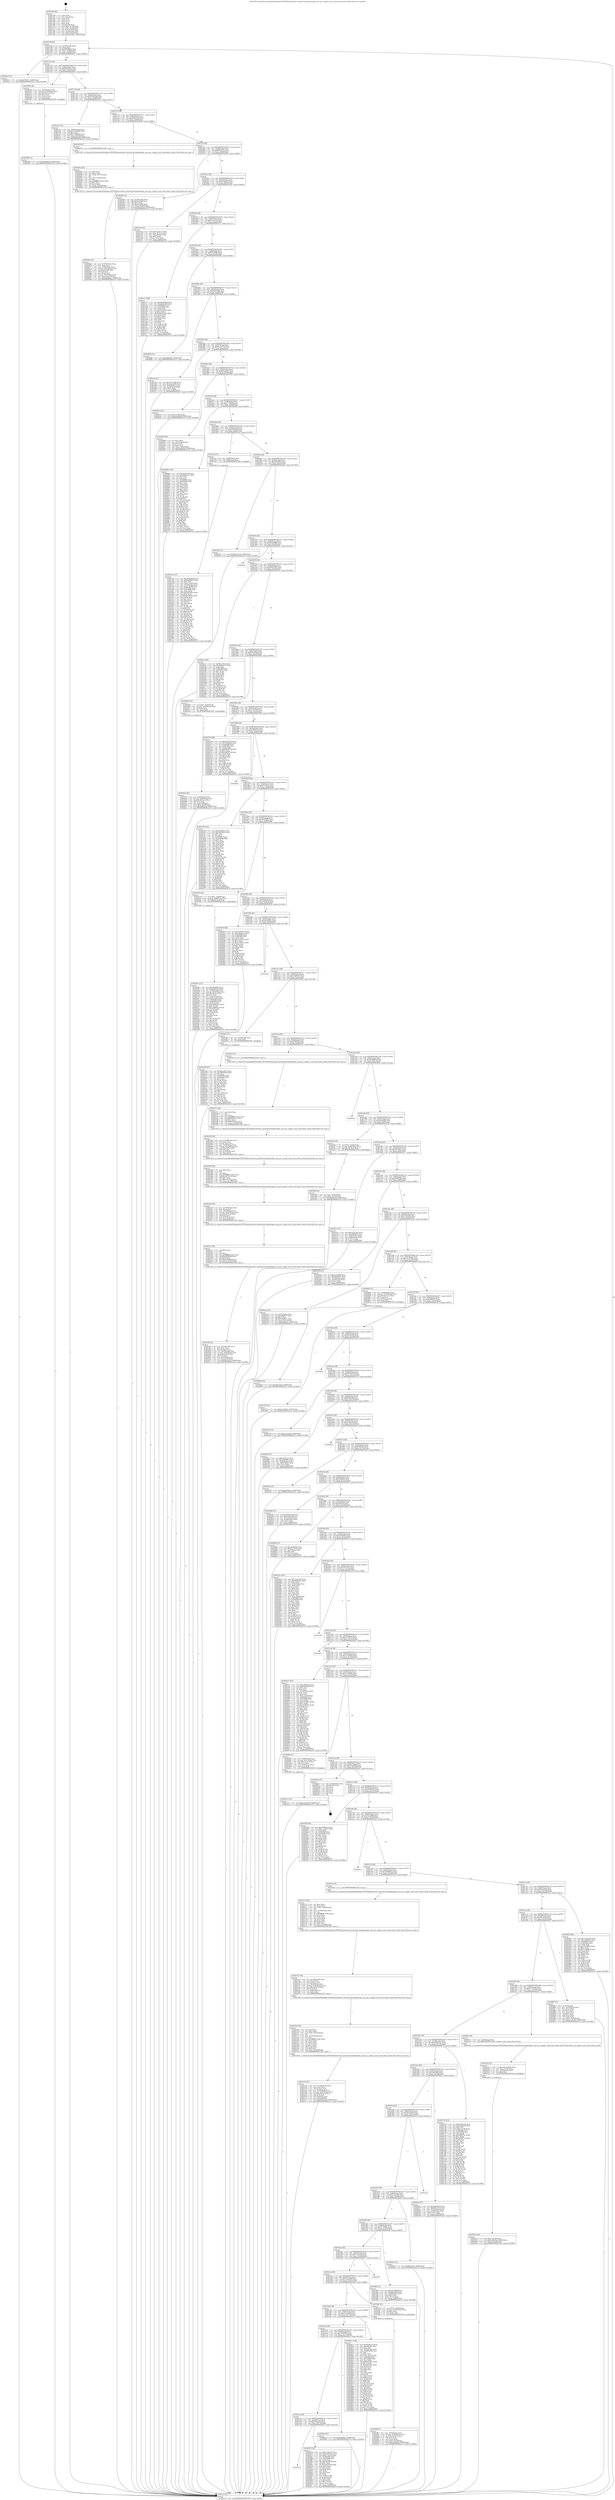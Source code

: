 digraph "0x401760" {
  label = "0x401760 (/mnt/c/Users/mathe/Desktop/tcc/POCII/binaries/extr_linuxdriverstargettarget_core_pr.c_target_scsi2_reservation_check_Final-ollvm.out::main(0))"
  labelloc = "t"
  node[shape=record]

  Entry [label="",width=0.3,height=0.3,shape=circle,fillcolor=black,style=filled]
  "0x40178d" [label="{
     0x40178d [29]\l
     | [instrs]\l
     &nbsp;&nbsp;0x40178d \<+3\>: mov -0x80(%rbp),%eax\l
     &nbsp;&nbsp;0x401790 \<+2\>: mov %eax,%ecx\l
     &nbsp;&nbsp;0x401792 \<+6\>: sub $0x80466b2d,%ecx\l
     &nbsp;&nbsp;0x401798 \<+6\>: mov %eax,-0x84(%rbp)\l
     &nbsp;&nbsp;0x40179e \<+6\>: mov %ecx,-0x88(%rbp)\l
     &nbsp;&nbsp;0x4017a4 \<+6\>: je 00000000004024e3 \<main+0xd83\>\l
  }"]
  "0x4024e3" [label="{
     0x4024e3 [12]\l
     | [instrs]\l
     &nbsp;&nbsp;0x4024e3 \<+7\>: movl $0xdd7f3f1c,-0x80(%rbp)\l
     &nbsp;&nbsp;0x4024ea \<+5\>: jmp 0000000000402c16 \<main+0x14b6\>\l
  }"]
  "0x4017aa" [label="{
     0x4017aa [28]\l
     | [instrs]\l
     &nbsp;&nbsp;0x4017aa \<+5\>: jmp 00000000004017af \<main+0x4f\>\l
     &nbsp;&nbsp;0x4017af \<+6\>: mov -0x84(%rbp),%eax\l
     &nbsp;&nbsp;0x4017b5 \<+5\>: sub $0x820d0c61,%eax\l
     &nbsp;&nbsp;0x4017ba \<+6\>: mov %eax,-0x8c(%rbp)\l
     &nbsp;&nbsp;0x4017c0 \<+6\>: je 000000000040256e \<main+0xe0e\>\l
  }"]
  Exit [label="",width=0.3,height=0.3,shape=circle,fillcolor=black,style=filled,peripheries=2]
  "0x40256e" [label="{
     0x40256e [26]\l
     | [instrs]\l
     &nbsp;&nbsp;0x40256e \<+4\>: mov -0x50(%rbp),%rax\l
     &nbsp;&nbsp;0x402572 \<+4\>: movslq -0x74(%rbp),%rcx\l
     &nbsp;&nbsp;0x402576 \<+4\>: imul $0x18,%rcx,%rcx\l
     &nbsp;&nbsp;0x40257a \<+3\>: add %rcx,%rax\l
     &nbsp;&nbsp;0x40257d \<+3\>: mov (%rax),%rax\l
     &nbsp;&nbsp;0x402580 \<+3\>: mov %rax,%rdi\l
     &nbsp;&nbsp;0x402583 \<+5\>: call 0000000000401030 \<free@plt\>\l
     | [calls]\l
     &nbsp;&nbsp;0x401030 \{1\} (unknown)\l
  }"]
  "0x4017c6" [label="{
     0x4017c6 [28]\l
     | [instrs]\l
     &nbsp;&nbsp;0x4017c6 \<+5\>: jmp 00000000004017cb \<main+0x6b\>\l
     &nbsp;&nbsp;0x4017cb \<+6\>: mov -0x84(%rbp),%eax\l
     &nbsp;&nbsp;0x4017d1 \<+5\>: sub $0x87421a08,%eax\l
     &nbsp;&nbsp;0x4017d6 \<+6\>: mov %eax,-0x90(%rbp)\l
     &nbsp;&nbsp;0x4017dc \<+6\>: je 00000000004021d1 \<main+0xa71\>\l
  }"]
  "0x402a9b" [label="{
     0x402a9b [87]\l
     | [instrs]\l
     &nbsp;&nbsp;0x402a9b \<+5\>: mov $0x46ac38c5,%ecx\l
     &nbsp;&nbsp;0x402aa0 \<+5\>: mov $0xab65bf4d,%edx\l
     &nbsp;&nbsp;0x402aa5 \<+2\>: xor %esi,%esi\l
     &nbsp;&nbsp;0x402aa7 \<+8\>: mov 0x405060,%r8d\l
     &nbsp;&nbsp;0x402aaf \<+8\>: mov 0x405068,%r9d\l
     &nbsp;&nbsp;0x402ab7 \<+3\>: sub $0x1,%esi\l
     &nbsp;&nbsp;0x402aba \<+3\>: mov %r8d,%r10d\l
     &nbsp;&nbsp;0x402abd \<+3\>: add %esi,%r10d\l
     &nbsp;&nbsp;0x402ac0 \<+4\>: imul %r10d,%r8d\l
     &nbsp;&nbsp;0x402ac4 \<+4\>: and $0x1,%r8d\l
     &nbsp;&nbsp;0x402ac8 \<+4\>: cmp $0x0,%r8d\l
     &nbsp;&nbsp;0x402acc \<+4\>: sete %r11b\l
     &nbsp;&nbsp;0x402ad0 \<+4\>: cmp $0xa,%r9d\l
     &nbsp;&nbsp;0x402ad4 \<+3\>: setl %bl\l
     &nbsp;&nbsp;0x402ad7 \<+3\>: mov %r11b,%r14b\l
     &nbsp;&nbsp;0x402ada \<+3\>: and %bl,%r14b\l
     &nbsp;&nbsp;0x402add \<+3\>: xor %bl,%r11b\l
     &nbsp;&nbsp;0x402ae0 \<+3\>: or %r11b,%r14b\l
     &nbsp;&nbsp;0x402ae3 \<+4\>: test $0x1,%r14b\l
     &nbsp;&nbsp;0x402ae7 \<+3\>: cmovne %edx,%ecx\l
     &nbsp;&nbsp;0x402aea \<+3\>: mov %ecx,-0x80(%rbp)\l
     &nbsp;&nbsp;0x402aed \<+5\>: jmp 0000000000402c16 \<main+0x14b6\>\l
  }"]
  "0x4021d1" [label="{
     0x4021d1 [31]\l
     | [instrs]\l
     &nbsp;&nbsp;0x4021d1 \<+3\>: mov -0x64(%rbp),%eax\l
     &nbsp;&nbsp;0x4021d4 \<+5\>: add $0x73c66449,%eax\l
     &nbsp;&nbsp;0x4021d9 \<+3\>: add $0x1,%eax\l
     &nbsp;&nbsp;0x4021dc \<+5\>: sub $0x73c66449,%eax\l
     &nbsp;&nbsp;0x4021e1 \<+3\>: mov %eax,-0x64(%rbp)\l
     &nbsp;&nbsp;0x4021e4 \<+7\>: movl $0xf4b8a2d9,-0x80(%rbp)\l
     &nbsp;&nbsp;0x4021eb \<+5\>: jmp 0000000000402c16 \<main+0x14b6\>\l
  }"]
  "0x4017e2" [label="{
     0x4017e2 [28]\l
     | [instrs]\l
     &nbsp;&nbsp;0x4017e2 \<+5\>: jmp 00000000004017e7 \<main+0x87\>\l
     &nbsp;&nbsp;0x4017e7 \<+6\>: mov -0x84(%rbp),%eax\l
     &nbsp;&nbsp;0x4017ed \<+5\>: sub $0x8d525c29,%eax\l
     &nbsp;&nbsp;0x4017f2 \<+6\>: mov %eax,-0x94(%rbp)\l
     &nbsp;&nbsp;0x4017f8 \<+6\>: je 000000000040203d \<main+0x8dd\>\l
  }"]
  "0x402a11" [label="{
     0x402a11 [12]\l
     | [instrs]\l
     &nbsp;&nbsp;0x402a11 \<+7\>: movl $0xe15e5224,-0x80(%rbp)\l
     &nbsp;&nbsp;0x402a18 \<+5\>: jmp 0000000000402c16 \<main+0x14b6\>\l
  }"]
  "0x40203d" [label="{
     0x40203d [5]\l
     | [instrs]\l
     &nbsp;&nbsp;0x40203d \<+5\>: call 0000000000401160 \<next_i\>\l
     | [calls]\l
     &nbsp;&nbsp;0x401160 \{1\} (/mnt/c/Users/mathe/Desktop/tcc/POCII/binaries/extr_linuxdriverstargettarget_core_pr.c_target_scsi2_reservation_check_Final-ollvm.out::next_i)\l
  }"]
  "0x4017fe" [label="{
     0x4017fe [28]\l
     | [instrs]\l
     &nbsp;&nbsp;0x4017fe \<+5\>: jmp 0000000000401803 \<main+0xa3\>\l
     &nbsp;&nbsp;0x401803 \<+6\>: mov -0x84(%rbp),%eax\l
     &nbsp;&nbsp;0x401809 \<+5\>: sub $0x8fdcd57e,%eax\l
     &nbsp;&nbsp;0x40180e \<+6\>: mov %eax,-0x98(%rbp)\l
     &nbsp;&nbsp;0x401814 \<+6\>: je 00000000004024fb \<main+0xd9b\>\l
  }"]
  "0x401e3a" [label="{
     0x401e3a\l
  }", style=dashed]
  "0x4024fb" [label="{
     0x4024fb [31]\l
     | [instrs]\l
     &nbsp;&nbsp;0x4024fb \<+3\>: mov -0x54(%rbp),%eax\l
     &nbsp;&nbsp;0x4024fe \<+5\>: add $0xdce2ab6,%eax\l
     &nbsp;&nbsp;0x402503 \<+3\>: add $0x1,%eax\l
     &nbsp;&nbsp;0x402506 \<+5\>: sub $0xdce2ab6,%eax\l
     &nbsp;&nbsp;0x40250b \<+3\>: mov %eax,-0x54(%rbp)\l
     &nbsp;&nbsp;0x40250e \<+7\>: movl $0x96e0c629,-0x80(%rbp)\l
     &nbsp;&nbsp;0x402515 \<+5\>: jmp 0000000000402c16 \<main+0x14b6\>\l
  }"]
  "0x40181a" [label="{
     0x40181a [28]\l
     | [instrs]\l
     &nbsp;&nbsp;0x40181a \<+5\>: jmp 000000000040181f \<main+0xbf\>\l
     &nbsp;&nbsp;0x40181f \<+6\>: mov -0x84(%rbp),%eax\l
     &nbsp;&nbsp;0x401825 \<+5\>: sub $0x932d9fc1,%eax\l
     &nbsp;&nbsp;0x40182a \<+6\>: mov %eax,-0x9c(%rbp)\l
     &nbsp;&nbsp;0x401830 \<+6\>: je 0000000000401e44 \<main+0x6e4\>\l
  }"]
  "0x402970" [label="{
     0x402970 [95]\l
     | [instrs]\l
     &nbsp;&nbsp;0x402970 \<+5\>: mov $0x131f8119,%eax\l
     &nbsp;&nbsp;0x402975 \<+5\>: mov $0x7a59c9b3,%ecx\l
     &nbsp;&nbsp;0x40297a \<+7\>: movl $0x0,-0x7c(%rbp)\l
     &nbsp;&nbsp;0x402981 \<+7\>: mov 0x405060,%edx\l
     &nbsp;&nbsp;0x402988 \<+7\>: mov 0x405068,%esi\l
     &nbsp;&nbsp;0x40298f \<+2\>: mov %edx,%edi\l
     &nbsp;&nbsp;0x402991 \<+6\>: add $0x2de54106,%edi\l
     &nbsp;&nbsp;0x402997 \<+3\>: sub $0x1,%edi\l
     &nbsp;&nbsp;0x40299a \<+6\>: sub $0x2de54106,%edi\l
     &nbsp;&nbsp;0x4029a0 \<+3\>: imul %edi,%edx\l
     &nbsp;&nbsp;0x4029a3 \<+3\>: and $0x1,%edx\l
     &nbsp;&nbsp;0x4029a6 \<+3\>: cmp $0x0,%edx\l
     &nbsp;&nbsp;0x4029a9 \<+4\>: sete %r8b\l
     &nbsp;&nbsp;0x4029ad \<+3\>: cmp $0xa,%esi\l
     &nbsp;&nbsp;0x4029b0 \<+4\>: setl %r9b\l
     &nbsp;&nbsp;0x4029b4 \<+3\>: mov %r8b,%r10b\l
     &nbsp;&nbsp;0x4029b7 \<+3\>: and %r9b,%r10b\l
     &nbsp;&nbsp;0x4029ba \<+3\>: xor %r9b,%r8b\l
     &nbsp;&nbsp;0x4029bd \<+3\>: or %r8b,%r10b\l
     &nbsp;&nbsp;0x4029c0 \<+4\>: test $0x1,%r10b\l
     &nbsp;&nbsp;0x4029c4 \<+3\>: cmovne %ecx,%eax\l
     &nbsp;&nbsp;0x4029c7 \<+3\>: mov %eax,-0x80(%rbp)\l
     &nbsp;&nbsp;0x4029ca \<+5\>: jmp 0000000000402c16 \<main+0x14b6\>\l
  }"]
  "0x401e44" [label="{
     0x401e44 [27]\l
     | [instrs]\l
     &nbsp;&nbsp;0x401e44 \<+5\>: mov $0x93ce0c13,%eax\l
     &nbsp;&nbsp;0x401e49 \<+5\>: mov $0x11f13a13,%ecx\l
     &nbsp;&nbsp;0x401e4e \<+3\>: mov -0x2c(%rbp),%edx\l
     &nbsp;&nbsp;0x401e51 \<+3\>: cmp $0x2,%edx\l
     &nbsp;&nbsp;0x401e54 \<+3\>: cmovne %ecx,%eax\l
     &nbsp;&nbsp;0x401e57 \<+3\>: mov %eax,-0x80(%rbp)\l
     &nbsp;&nbsp;0x401e5a \<+5\>: jmp 0000000000402c16 \<main+0x14b6\>\l
  }"]
  "0x401836" [label="{
     0x401836 [28]\l
     | [instrs]\l
     &nbsp;&nbsp;0x401836 \<+5\>: jmp 000000000040183b \<main+0xdb\>\l
     &nbsp;&nbsp;0x40183b \<+6\>: mov -0x84(%rbp),%eax\l
     &nbsp;&nbsp;0x401841 \<+5\>: sub $0x93ce0c13,%eax\l
     &nbsp;&nbsp;0x401846 \<+6\>: mov %eax,-0xa0(%rbp)\l
     &nbsp;&nbsp;0x40184c \<+6\>: je 0000000000401e77 \<main+0x717\>\l
  }"]
  "0x402c16" [label="{
     0x402c16 [5]\l
     | [instrs]\l
     &nbsp;&nbsp;0x402c16 \<+5\>: jmp 000000000040178d \<main+0x2d\>\l
  }"]
  "0x401760" [label="{
     0x401760 [45]\l
     | [instrs]\l
     &nbsp;&nbsp;0x401760 \<+1\>: push %rbp\l
     &nbsp;&nbsp;0x401761 \<+3\>: mov %rsp,%rbp\l
     &nbsp;&nbsp;0x401764 \<+2\>: push %r15\l
     &nbsp;&nbsp;0x401766 \<+2\>: push %r14\l
     &nbsp;&nbsp;0x401768 \<+2\>: push %r12\l
     &nbsp;&nbsp;0x40176a \<+1\>: push %rbx\l
     &nbsp;&nbsp;0x40176b \<+7\>: sub $0x180,%rsp\l
     &nbsp;&nbsp;0x401772 \<+7\>: movl $0x0,-0x30(%rbp)\l
     &nbsp;&nbsp;0x401779 \<+3\>: mov %edi,-0x34(%rbp)\l
     &nbsp;&nbsp;0x40177c \<+4\>: mov %rsi,-0x40(%rbp)\l
     &nbsp;&nbsp;0x401780 \<+3\>: mov -0x34(%rbp),%edi\l
     &nbsp;&nbsp;0x401783 \<+3\>: mov %edi,-0x2c(%rbp)\l
     &nbsp;&nbsp;0x401786 \<+7\>: movl $0x932d9fc1,-0x80(%rbp)\l
  }"]
  "0x401e1e" [label="{
     0x401e1e [28]\l
     | [instrs]\l
     &nbsp;&nbsp;0x401e1e \<+5\>: jmp 0000000000401e23 \<main+0x6c3\>\l
     &nbsp;&nbsp;0x401e23 \<+6\>: mov -0x84(%rbp),%eax\l
     &nbsp;&nbsp;0x401e29 \<+5\>: sub $0x7f9e4ac5,%eax\l
     &nbsp;&nbsp;0x401e2e \<+6\>: mov %eax,-0x178(%rbp)\l
     &nbsp;&nbsp;0x401e34 \<+6\>: je 0000000000402970 \<main+0x1210\>\l
  }"]
  "0x401e77" [label="{
     0x401e77 [88]\l
     | [instrs]\l
     &nbsp;&nbsp;0x401e77 \<+5\>: mov $0xb8a5d8d8,%eax\l
     &nbsp;&nbsp;0x401e7c \<+5\>: mov $0xa92bb3b8,%ecx\l
     &nbsp;&nbsp;0x401e81 \<+7\>: mov 0x405060,%edx\l
     &nbsp;&nbsp;0x401e88 \<+7\>: mov 0x405068,%esi\l
     &nbsp;&nbsp;0x401e8f \<+2\>: mov %edx,%edi\l
     &nbsp;&nbsp;0x401e91 \<+6\>: sub $0x9e53a0da,%edi\l
     &nbsp;&nbsp;0x401e97 \<+3\>: sub $0x1,%edi\l
     &nbsp;&nbsp;0x401e9a \<+6\>: add $0x9e53a0da,%edi\l
     &nbsp;&nbsp;0x401ea0 \<+3\>: imul %edi,%edx\l
     &nbsp;&nbsp;0x401ea3 \<+3\>: and $0x1,%edx\l
     &nbsp;&nbsp;0x401ea6 \<+3\>: cmp $0x0,%edx\l
     &nbsp;&nbsp;0x401ea9 \<+4\>: sete %r8b\l
     &nbsp;&nbsp;0x401ead \<+3\>: cmp $0xa,%esi\l
     &nbsp;&nbsp;0x401eb0 \<+4\>: setl %r9b\l
     &nbsp;&nbsp;0x401eb4 \<+3\>: mov %r8b,%r10b\l
     &nbsp;&nbsp;0x401eb7 \<+3\>: and %r9b,%r10b\l
     &nbsp;&nbsp;0x401eba \<+3\>: xor %r9b,%r8b\l
     &nbsp;&nbsp;0x401ebd \<+3\>: or %r8b,%r10b\l
     &nbsp;&nbsp;0x401ec0 \<+4\>: test $0x1,%r10b\l
     &nbsp;&nbsp;0x401ec4 \<+3\>: cmovne %ecx,%eax\l
     &nbsp;&nbsp;0x401ec7 \<+3\>: mov %eax,-0x80(%rbp)\l
     &nbsp;&nbsp;0x401eca \<+5\>: jmp 0000000000402c16 \<main+0x14b6\>\l
  }"]
  "0x401852" [label="{
     0x401852 [28]\l
     | [instrs]\l
     &nbsp;&nbsp;0x401852 \<+5\>: jmp 0000000000401857 \<main+0xf7\>\l
     &nbsp;&nbsp;0x401857 \<+6\>: mov -0x84(%rbp),%eax\l
     &nbsp;&nbsp;0x40185d \<+5\>: sub $0x95035f9b,%eax\l
     &nbsp;&nbsp;0x401862 \<+6\>: mov %eax,-0xa4(%rbp)\l
     &nbsp;&nbsp;0x401868 \<+6\>: je 0000000000402684 \<main+0xf24\>\l
  }"]
  "0x4029cf" [label="{
     0x4029cf [12]\l
     | [instrs]\l
     &nbsp;&nbsp;0x4029cf \<+7\>: movl $0x938db2e,-0x80(%rbp)\l
     &nbsp;&nbsp;0x4029d6 \<+5\>: jmp 0000000000402c16 \<main+0x14b6\>\l
  }"]
  "0x402684" [label="{
     0x402684 [12]\l
     | [instrs]\l
     &nbsp;&nbsp;0x402684 \<+7\>: movl $0xddf645bc,-0x80(%rbp)\l
     &nbsp;&nbsp;0x40268b \<+5\>: jmp 0000000000402c16 \<main+0x14b6\>\l
  }"]
  "0x40186e" [label="{
     0x40186e [28]\l
     | [instrs]\l
     &nbsp;&nbsp;0x40186e \<+5\>: jmp 0000000000401873 \<main+0x113\>\l
     &nbsp;&nbsp;0x401873 \<+6\>: mov -0x84(%rbp),%eax\l
     &nbsp;&nbsp;0x401879 \<+5\>: sub $0x96e0c629,%eax\l
     &nbsp;&nbsp;0x40187e \<+6\>: mov %eax,-0xa8(%rbp)\l
     &nbsp;&nbsp;0x401884 \<+6\>: je 0000000000401fcb \<main+0x86b\>\l
  }"]
  "0x4028eb" [label="{
     0x4028eb [12]\l
     | [instrs]\l
     &nbsp;&nbsp;0x4028eb \<+7\>: movl $0x2f0c5ae9,-0x80(%rbp)\l
     &nbsp;&nbsp;0x4028f2 \<+5\>: jmp 0000000000402c16 \<main+0x14b6\>\l
  }"]
  "0x401fcb" [label="{
     0x401fcb [27]\l
     | [instrs]\l
     &nbsp;&nbsp;0x401fcb \<+5\>: mov $0x37132d38,%eax\l
     &nbsp;&nbsp;0x401fd0 \<+5\>: mov $0x72aeee69,%ecx\l
     &nbsp;&nbsp;0x401fd5 \<+3\>: mov -0x54(%rbp),%edx\l
     &nbsp;&nbsp;0x401fd8 \<+3\>: cmp -0x48(%rbp),%edx\l
     &nbsp;&nbsp;0x401fdb \<+3\>: cmovl %ecx,%eax\l
     &nbsp;&nbsp;0x401fde \<+3\>: mov %eax,-0x80(%rbp)\l
     &nbsp;&nbsp;0x401fe1 \<+5\>: jmp 0000000000402c16 \<main+0x14b6\>\l
  }"]
  "0x40188a" [label="{
     0x40188a [28]\l
     | [instrs]\l
     &nbsp;&nbsp;0x40188a \<+5\>: jmp 000000000040188f \<main+0x12f\>\l
     &nbsp;&nbsp;0x40188f \<+6\>: mov -0x84(%rbp),%eax\l
     &nbsp;&nbsp;0x401895 \<+5\>: sub $0x9bc14710,%eax\l
     &nbsp;&nbsp;0x40189a \<+6\>: mov %eax,-0xac(%rbp)\l
     &nbsp;&nbsp;0x4018a0 \<+6\>: je 0000000000402b1b \<main+0x13bb\>\l
  }"]
  "0x401e02" [label="{
     0x401e02 [28]\l
     | [instrs]\l
     &nbsp;&nbsp;0x401e02 \<+5\>: jmp 0000000000401e07 \<main+0x6a7\>\l
     &nbsp;&nbsp;0x401e07 \<+6\>: mov -0x84(%rbp),%eax\l
     &nbsp;&nbsp;0x401e0d \<+5\>: sub $0x7a59c9b3,%eax\l
     &nbsp;&nbsp;0x401e12 \<+6\>: mov %eax,-0x174(%rbp)\l
     &nbsp;&nbsp;0x401e18 \<+6\>: je 00000000004029cf \<main+0x126f\>\l
  }"]
  "0x402b1b" [label="{
     0x402b1b [19]\l
     | [instrs]\l
     &nbsp;&nbsp;0x402b1b \<+7\>: movl $0x0,-0x30(%rbp)\l
     &nbsp;&nbsp;0x402b22 \<+7\>: movl $0x201a84d8,-0x80(%rbp)\l
     &nbsp;&nbsp;0x402b29 \<+5\>: jmp 0000000000402c16 \<main+0x14b6\>\l
  }"]
  "0x4018a6" [label="{
     0x4018a6 [28]\l
     | [instrs]\l
     &nbsp;&nbsp;0x4018a6 \<+5\>: jmp 00000000004018ab \<main+0x14b\>\l
     &nbsp;&nbsp;0x4018ab \<+6\>: mov -0x84(%rbp),%eax\l
     &nbsp;&nbsp;0x4018b1 \<+5\>: sub $0x9ebeb8c1,%eax\l
     &nbsp;&nbsp;0x4018b6 \<+6\>: mov %eax,-0xb0(%rbp)\l
     &nbsp;&nbsp;0x4018bc \<+6\>: je 000000000040209d \<main+0x93d\>\l
  }"]
  "0x402811" [label="{
     0x402811 [164]\l
     | [instrs]\l
     &nbsp;&nbsp;0x402811 \<+5\>: mov $0xfac46a79,%eax\l
     &nbsp;&nbsp;0x402816 \<+5\>: mov $0xc6f25da,%ecx\l
     &nbsp;&nbsp;0x40281b \<+2\>: mov $0x1,%dl\l
     &nbsp;&nbsp;0x40281d \<+3\>: mov -0x78(%rbp),%esi\l
     &nbsp;&nbsp;0x402820 \<+3\>: cmp -0x48(%rbp),%esi\l
     &nbsp;&nbsp;0x402823 \<+4\>: setl %dil\l
     &nbsp;&nbsp;0x402827 \<+4\>: and $0x1,%dil\l
     &nbsp;&nbsp;0x40282b \<+4\>: mov %dil,-0x21(%rbp)\l
     &nbsp;&nbsp;0x40282f \<+7\>: mov 0x405060,%esi\l
     &nbsp;&nbsp;0x402836 \<+8\>: mov 0x405068,%r8d\l
     &nbsp;&nbsp;0x40283e \<+3\>: mov %esi,%r9d\l
     &nbsp;&nbsp;0x402841 \<+7\>: add $0x6d270ff7,%r9d\l
     &nbsp;&nbsp;0x402848 \<+4\>: sub $0x1,%r9d\l
     &nbsp;&nbsp;0x40284c \<+7\>: sub $0x6d270ff7,%r9d\l
     &nbsp;&nbsp;0x402853 \<+4\>: imul %r9d,%esi\l
     &nbsp;&nbsp;0x402857 \<+3\>: and $0x1,%esi\l
     &nbsp;&nbsp;0x40285a \<+3\>: cmp $0x0,%esi\l
     &nbsp;&nbsp;0x40285d \<+4\>: sete %dil\l
     &nbsp;&nbsp;0x402861 \<+4\>: cmp $0xa,%r8d\l
     &nbsp;&nbsp;0x402865 \<+4\>: setl %r10b\l
     &nbsp;&nbsp;0x402869 \<+3\>: mov %dil,%r11b\l
     &nbsp;&nbsp;0x40286c \<+4\>: xor $0xff,%r11b\l
     &nbsp;&nbsp;0x402870 \<+3\>: mov %r10b,%bl\l
     &nbsp;&nbsp;0x402873 \<+3\>: xor $0xff,%bl\l
     &nbsp;&nbsp;0x402876 \<+3\>: xor $0x0,%dl\l
     &nbsp;&nbsp;0x402879 \<+3\>: mov %r11b,%r14b\l
     &nbsp;&nbsp;0x40287c \<+4\>: and $0x0,%r14b\l
     &nbsp;&nbsp;0x402880 \<+3\>: and %dl,%dil\l
     &nbsp;&nbsp;0x402883 \<+3\>: mov %bl,%r15b\l
     &nbsp;&nbsp;0x402886 \<+4\>: and $0x0,%r15b\l
     &nbsp;&nbsp;0x40288a \<+3\>: and %dl,%r10b\l
     &nbsp;&nbsp;0x40288d \<+3\>: or %dil,%r14b\l
     &nbsp;&nbsp;0x402890 \<+3\>: or %r10b,%r15b\l
     &nbsp;&nbsp;0x402893 \<+3\>: xor %r15b,%r14b\l
     &nbsp;&nbsp;0x402896 \<+3\>: or %bl,%r11b\l
     &nbsp;&nbsp;0x402899 \<+4\>: xor $0xff,%r11b\l
     &nbsp;&nbsp;0x40289d \<+3\>: or $0x0,%dl\l
     &nbsp;&nbsp;0x4028a0 \<+3\>: and %dl,%r11b\l
     &nbsp;&nbsp;0x4028a3 \<+3\>: or %r11b,%r14b\l
     &nbsp;&nbsp;0x4028a6 \<+4\>: test $0x1,%r14b\l
     &nbsp;&nbsp;0x4028aa \<+3\>: cmovne %ecx,%eax\l
     &nbsp;&nbsp;0x4028ad \<+3\>: mov %eax,-0x80(%rbp)\l
     &nbsp;&nbsp;0x4028b0 \<+5\>: jmp 0000000000402c16 \<main+0x14b6\>\l
  }"]
  "0x40209d" [label="{
     0x40209d [25]\l
     | [instrs]\l
     &nbsp;&nbsp;0x40209d \<+2\>: xor %eax,%eax\l
     &nbsp;&nbsp;0x40209f \<+3\>: mov -0x5c(%rbp),%ecx\l
     &nbsp;&nbsp;0x4020a2 \<+3\>: sub $0x1,%eax\l
     &nbsp;&nbsp;0x4020a5 \<+2\>: sub %eax,%ecx\l
     &nbsp;&nbsp;0x4020a7 \<+3\>: mov %ecx,-0x5c(%rbp)\l
     &nbsp;&nbsp;0x4020aa \<+7\>: movl $0x3ae65f0d,-0x80(%rbp)\l
     &nbsp;&nbsp;0x4020b1 \<+5\>: jmp 0000000000402c16 \<main+0x14b6\>\l
  }"]
  "0x4018c2" [label="{
     0x4018c2 [28]\l
     | [instrs]\l
     &nbsp;&nbsp;0x4018c2 \<+5\>: jmp 00000000004018c7 \<main+0x167\>\l
     &nbsp;&nbsp;0x4018c7 \<+6\>: mov -0x84(%rbp),%eax\l
     &nbsp;&nbsp;0x4018cd \<+5\>: sub $0xa1316bdf,%eax\l
     &nbsp;&nbsp;0x4018d2 \<+6\>: mov %eax,-0xb4(%rbp)\l
     &nbsp;&nbsp;0x4018d8 \<+6\>: je 0000000000402690 \<main+0xf30\>\l
  }"]
  "0x402588" [label="{
     0x402588 [12]\l
     | [instrs]\l
     &nbsp;&nbsp;0x402588 \<+7\>: movl $0x2040da36,-0x80(%rbp)\l
     &nbsp;&nbsp;0x40258f \<+5\>: jmp 0000000000402c16 \<main+0x14b6\>\l
  }"]
  "0x402690" [label="{
     0x402690 [134]\l
     | [instrs]\l
     &nbsp;&nbsp;0x402690 \<+5\>: mov $0xf32eb3c8,%eax\l
     &nbsp;&nbsp;0x402695 \<+5\>: mov $0x39bba141,%ecx\l
     &nbsp;&nbsp;0x40269a \<+2\>: mov $0x1,%dl\l
     &nbsp;&nbsp;0x40269c \<+2\>: xor %esi,%esi\l
     &nbsp;&nbsp;0x40269e \<+7\>: mov 0x405060,%edi\l
     &nbsp;&nbsp;0x4026a5 \<+8\>: mov 0x405068,%r8d\l
     &nbsp;&nbsp;0x4026ad \<+3\>: sub $0x1,%esi\l
     &nbsp;&nbsp;0x4026b0 \<+3\>: mov %edi,%r9d\l
     &nbsp;&nbsp;0x4026b3 \<+3\>: add %esi,%r9d\l
     &nbsp;&nbsp;0x4026b6 \<+4\>: imul %r9d,%edi\l
     &nbsp;&nbsp;0x4026ba \<+3\>: and $0x1,%edi\l
     &nbsp;&nbsp;0x4026bd \<+3\>: cmp $0x0,%edi\l
     &nbsp;&nbsp;0x4026c0 \<+4\>: sete %r10b\l
     &nbsp;&nbsp;0x4026c4 \<+4\>: cmp $0xa,%r8d\l
     &nbsp;&nbsp;0x4026c8 \<+4\>: setl %r11b\l
     &nbsp;&nbsp;0x4026cc \<+3\>: mov %r10b,%bl\l
     &nbsp;&nbsp;0x4026cf \<+3\>: xor $0xff,%bl\l
     &nbsp;&nbsp;0x4026d2 \<+3\>: mov %r11b,%r14b\l
     &nbsp;&nbsp;0x4026d5 \<+4\>: xor $0xff,%r14b\l
     &nbsp;&nbsp;0x4026d9 \<+3\>: xor $0x1,%dl\l
     &nbsp;&nbsp;0x4026dc \<+3\>: mov %bl,%r15b\l
     &nbsp;&nbsp;0x4026df \<+4\>: and $0xff,%r15b\l
     &nbsp;&nbsp;0x4026e3 \<+3\>: and %dl,%r10b\l
     &nbsp;&nbsp;0x4026e6 \<+3\>: mov %r14b,%r12b\l
     &nbsp;&nbsp;0x4026e9 \<+4\>: and $0xff,%r12b\l
     &nbsp;&nbsp;0x4026ed \<+3\>: and %dl,%r11b\l
     &nbsp;&nbsp;0x4026f0 \<+3\>: or %r10b,%r15b\l
     &nbsp;&nbsp;0x4026f3 \<+3\>: or %r11b,%r12b\l
     &nbsp;&nbsp;0x4026f6 \<+3\>: xor %r12b,%r15b\l
     &nbsp;&nbsp;0x4026f9 \<+3\>: or %r14b,%bl\l
     &nbsp;&nbsp;0x4026fc \<+3\>: xor $0xff,%bl\l
     &nbsp;&nbsp;0x4026ff \<+3\>: or $0x1,%dl\l
     &nbsp;&nbsp;0x402702 \<+2\>: and %dl,%bl\l
     &nbsp;&nbsp;0x402704 \<+3\>: or %bl,%r15b\l
     &nbsp;&nbsp;0x402707 \<+4\>: test $0x1,%r15b\l
     &nbsp;&nbsp;0x40270b \<+3\>: cmovne %ecx,%eax\l
     &nbsp;&nbsp;0x40270e \<+3\>: mov %eax,-0x80(%rbp)\l
     &nbsp;&nbsp;0x402711 \<+5\>: jmp 0000000000402c16 \<main+0x14b6\>\l
  }"]
  "0x4018de" [label="{
     0x4018de [28]\l
     | [instrs]\l
     &nbsp;&nbsp;0x4018de \<+5\>: jmp 00000000004018e3 \<main+0x183\>\l
     &nbsp;&nbsp;0x4018e3 \<+6\>: mov -0x84(%rbp),%eax\l
     &nbsp;&nbsp;0x4018e9 \<+5\>: sub $0xa92bb3b8,%eax\l
     &nbsp;&nbsp;0x4018ee \<+6\>: mov %eax,-0xb8(%rbp)\l
     &nbsp;&nbsp;0x4018f4 \<+6\>: je 0000000000401ecf \<main+0x76f\>\l
  }"]
  "0x40253a" [label="{
     0x40253a [25]\l
     | [instrs]\l
     &nbsp;&nbsp;0x40253a \<+7\>: movl $0x0,-0x74(%rbp)\l
     &nbsp;&nbsp;0x402541 \<+7\>: movl $0xddf645bc,-0x80(%rbp)\l
     &nbsp;&nbsp;0x402548 \<+6\>: mov %eax,-0x1a0(%rbp)\l
     &nbsp;&nbsp;0x40254e \<+5\>: jmp 0000000000402c16 \<main+0x14b6\>\l
  }"]
  "0x401ecf" [label="{
     0x401ecf [13]\l
     | [instrs]\l
     &nbsp;&nbsp;0x401ecf \<+4\>: mov -0x40(%rbp),%rax\l
     &nbsp;&nbsp;0x401ed3 \<+4\>: mov 0x8(%rax),%rdi\l
     &nbsp;&nbsp;0x401ed7 \<+5\>: call 0000000000401060 \<atoi@plt\>\l
     | [calls]\l
     &nbsp;&nbsp;0x401060 \{1\} (unknown)\l
  }"]
  "0x4018fa" [label="{
     0x4018fa [28]\l
     | [instrs]\l
     &nbsp;&nbsp;0x4018fa \<+5\>: jmp 00000000004018ff \<main+0x19f\>\l
     &nbsp;&nbsp;0x4018ff \<+6\>: mov -0x84(%rbp),%eax\l
     &nbsp;&nbsp;0x401905 \<+5\>: sub $0xab65bf4d,%eax\l
     &nbsp;&nbsp;0x40190a \<+6\>: mov %eax,-0xbc(%rbp)\l
     &nbsp;&nbsp;0x401910 \<+6\>: je 0000000000402af2 \<main+0x1392\>\l
  }"]
  "0x401edc" [label="{
     0x401edc [157]\l
     | [instrs]\l
     &nbsp;&nbsp;0x401edc \<+5\>: mov $0xb8a5d8d8,%ecx\l
     &nbsp;&nbsp;0x401ee1 \<+5\>: mov $0xf2d88ab7,%edx\l
     &nbsp;&nbsp;0x401ee6 \<+3\>: mov $0x1,%sil\l
     &nbsp;&nbsp;0x401ee9 \<+3\>: mov %eax,-0x44(%rbp)\l
     &nbsp;&nbsp;0x401eec \<+3\>: mov -0x44(%rbp),%eax\l
     &nbsp;&nbsp;0x401eef \<+3\>: mov %eax,-0x28(%rbp)\l
     &nbsp;&nbsp;0x401ef2 \<+7\>: mov 0x405060,%eax\l
     &nbsp;&nbsp;0x401ef9 \<+8\>: mov 0x405068,%r8d\l
     &nbsp;&nbsp;0x401f01 \<+3\>: mov %eax,%r9d\l
     &nbsp;&nbsp;0x401f04 \<+7\>: add $0x6a674fda,%r9d\l
     &nbsp;&nbsp;0x401f0b \<+4\>: sub $0x1,%r9d\l
     &nbsp;&nbsp;0x401f0f \<+7\>: sub $0x6a674fda,%r9d\l
     &nbsp;&nbsp;0x401f16 \<+4\>: imul %r9d,%eax\l
     &nbsp;&nbsp;0x401f1a \<+3\>: and $0x1,%eax\l
     &nbsp;&nbsp;0x401f1d \<+3\>: cmp $0x0,%eax\l
     &nbsp;&nbsp;0x401f20 \<+4\>: sete %r10b\l
     &nbsp;&nbsp;0x401f24 \<+4\>: cmp $0xa,%r8d\l
     &nbsp;&nbsp;0x401f28 \<+4\>: setl %r11b\l
     &nbsp;&nbsp;0x401f2c \<+3\>: mov %r10b,%bl\l
     &nbsp;&nbsp;0x401f2f \<+3\>: xor $0xff,%bl\l
     &nbsp;&nbsp;0x401f32 \<+3\>: mov %r11b,%r14b\l
     &nbsp;&nbsp;0x401f35 \<+4\>: xor $0xff,%r14b\l
     &nbsp;&nbsp;0x401f39 \<+4\>: xor $0x1,%sil\l
     &nbsp;&nbsp;0x401f3d \<+3\>: mov %bl,%r15b\l
     &nbsp;&nbsp;0x401f40 \<+4\>: and $0xff,%r15b\l
     &nbsp;&nbsp;0x401f44 \<+3\>: and %sil,%r10b\l
     &nbsp;&nbsp;0x401f47 \<+3\>: mov %r14b,%r12b\l
     &nbsp;&nbsp;0x401f4a \<+4\>: and $0xff,%r12b\l
     &nbsp;&nbsp;0x401f4e \<+3\>: and %sil,%r11b\l
     &nbsp;&nbsp;0x401f51 \<+3\>: or %r10b,%r15b\l
     &nbsp;&nbsp;0x401f54 \<+3\>: or %r11b,%r12b\l
     &nbsp;&nbsp;0x401f57 \<+3\>: xor %r12b,%r15b\l
     &nbsp;&nbsp;0x401f5a \<+3\>: or %r14b,%bl\l
     &nbsp;&nbsp;0x401f5d \<+3\>: xor $0xff,%bl\l
     &nbsp;&nbsp;0x401f60 \<+4\>: or $0x1,%sil\l
     &nbsp;&nbsp;0x401f64 \<+3\>: and %sil,%bl\l
     &nbsp;&nbsp;0x401f67 \<+3\>: or %bl,%r15b\l
     &nbsp;&nbsp;0x401f6a \<+4\>: test $0x1,%r15b\l
     &nbsp;&nbsp;0x401f6e \<+3\>: cmovne %edx,%ecx\l
     &nbsp;&nbsp;0x401f71 \<+3\>: mov %ecx,-0x80(%rbp)\l
     &nbsp;&nbsp;0x401f74 \<+5\>: jmp 0000000000402c16 \<main+0x14b6\>\l
  }"]
  "0x402523" [label="{
     0x402523 [23]\l
     | [instrs]\l
     &nbsp;&nbsp;0x402523 \<+10\>: movabs $0x4030b6,%rdi\l
     &nbsp;&nbsp;0x40252d \<+3\>: mov %eax,-0x70(%rbp)\l
     &nbsp;&nbsp;0x402530 \<+3\>: mov -0x70(%rbp),%esi\l
     &nbsp;&nbsp;0x402533 \<+2\>: mov $0x0,%al\l
     &nbsp;&nbsp;0x402535 \<+5\>: call 0000000000401040 \<printf@plt\>\l
     | [calls]\l
     &nbsp;&nbsp;0x401040 \{1\} (unknown)\l
  }"]
  "0x402af2" [label="{
     0x402af2 [12]\l
     | [instrs]\l
     &nbsp;&nbsp;0x402af2 \<+7\>: movl $0x9bc14710,-0x80(%rbp)\l
     &nbsp;&nbsp;0x402af9 \<+5\>: jmp 0000000000402c16 \<main+0x14b6\>\l
  }"]
  "0x401916" [label="{
     0x401916 [28]\l
     | [instrs]\l
     &nbsp;&nbsp;0x401916 \<+5\>: jmp 000000000040191b \<main+0x1bb\>\l
     &nbsp;&nbsp;0x40191b \<+6\>: mov -0x84(%rbp),%eax\l
     &nbsp;&nbsp;0x401921 \<+5\>: sub $0xb8a5d8d8,%eax\l
     &nbsp;&nbsp;0x401926 \<+6\>: mov %eax,-0xc0(%rbp)\l
     &nbsp;&nbsp;0x40192c \<+6\>: je 0000000000402b41 \<main+0x13e1\>\l
  }"]
  "0x4023f4" [label="{
     0x4023f4 [47]\l
     | [instrs]\l
     &nbsp;&nbsp;0x4023f4 \<+6\>: mov -0x19c(%rbp),%ecx\l
     &nbsp;&nbsp;0x4023fa \<+3\>: imul %eax,%ecx\l
     &nbsp;&nbsp;0x4023fd \<+3\>: movslq %ecx,%rsi\l
     &nbsp;&nbsp;0x402400 \<+4\>: mov -0x50(%rbp),%rdi\l
     &nbsp;&nbsp;0x402404 \<+4\>: movslq -0x54(%rbp),%r8\l
     &nbsp;&nbsp;0x402408 \<+4\>: imul $0x18,%r8,%r8\l
     &nbsp;&nbsp;0x40240c \<+3\>: add %r8,%rdi\l
     &nbsp;&nbsp;0x40240f \<+4\>: mov 0x10(%rdi),%rdi\l
     &nbsp;&nbsp;0x402413 \<+4\>: mov %rsi,0x10(%rdi)\l
     &nbsp;&nbsp;0x402417 \<+7\>: movl $0x28cab24d,-0x80(%rbp)\l
     &nbsp;&nbsp;0x40241e \<+5\>: jmp 0000000000402c16 \<main+0x14b6\>\l
  }"]
  "0x402b41" [label="{
     0x402b41\l
  }", style=dashed]
  "0x401932" [label="{
     0x401932 [28]\l
     | [instrs]\l
     &nbsp;&nbsp;0x401932 \<+5\>: jmp 0000000000401937 \<main+0x1d7\>\l
     &nbsp;&nbsp;0x401937 \<+6\>: mov -0x84(%rbp),%eax\l
     &nbsp;&nbsp;0x40193d \<+5\>: sub $0xbb6b1506,%eax\l
     &nbsp;&nbsp;0x401942 \<+6\>: mov %eax,-0xc4(%rbp)\l
     &nbsp;&nbsp;0x401948 \<+6\>: je 0000000000402a3c \<main+0x12dc\>\l
  }"]
  "0x4023cc" [label="{
     0x4023cc [40]\l
     | [instrs]\l
     &nbsp;&nbsp;0x4023cc \<+5\>: mov $0x2,%ecx\l
     &nbsp;&nbsp;0x4023d1 \<+1\>: cltd\l
     &nbsp;&nbsp;0x4023d2 \<+2\>: idiv %ecx\l
     &nbsp;&nbsp;0x4023d4 \<+6\>: imul $0xfffffffe,%edx,%ecx\l
     &nbsp;&nbsp;0x4023da \<+6\>: sub $0x6820849f,%ecx\l
     &nbsp;&nbsp;0x4023e0 \<+3\>: add $0x1,%ecx\l
     &nbsp;&nbsp;0x4023e3 \<+6\>: add $0x6820849f,%ecx\l
     &nbsp;&nbsp;0x4023e9 \<+6\>: mov %ecx,-0x19c(%rbp)\l
     &nbsp;&nbsp;0x4023ef \<+5\>: call 0000000000401160 \<next_i\>\l
     | [calls]\l
     &nbsp;&nbsp;0x401160 \{1\} (/mnt/c/Users/mathe/Desktop/tcc/POCII/binaries/extr_linuxdriverstargettarget_core_pr.c_target_scsi2_reservation_check_Final-ollvm.out::next_i)\l
  }"]
  "0x402a3c" [label="{
     0x402a3c [83]\l
     | [instrs]\l
     &nbsp;&nbsp;0x402a3c \<+5\>: mov $0x46ac38c5,%eax\l
     &nbsp;&nbsp;0x402a41 \<+5\>: mov $0xd64d6c47,%ecx\l
     &nbsp;&nbsp;0x402a46 \<+2\>: xor %edx,%edx\l
     &nbsp;&nbsp;0x402a48 \<+7\>: mov 0x405060,%esi\l
     &nbsp;&nbsp;0x402a4f \<+7\>: mov 0x405068,%edi\l
     &nbsp;&nbsp;0x402a56 \<+3\>: sub $0x1,%edx\l
     &nbsp;&nbsp;0x402a59 \<+3\>: mov %esi,%r8d\l
     &nbsp;&nbsp;0x402a5c \<+3\>: add %edx,%r8d\l
     &nbsp;&nbsp;0x402a5f \<+4\>: imul %r8d,%esi\l
     &nbsp;&nbsp;0x402a63 \<+3\>: and $0x1,%esi\l
     &nbsp;&nbsp;0x402a66 \<+3\>: cmp $0x0,%esi\l
     &nbsp;&nbsp;0x402a69 \<+4\>: sete %r9b\l
     &nbsp;&nbsp;0x402a6d \<+3\>: cmp $0xa,%edi\l
     &nbsp;&nbsp;0x402a70 \<+4\>: setl %r10b\l
     &nbsp;&nbsp;0x402a74 \<+3\>: mov %r9b,%r11b\l
     &nbsp;&nbsp;0x402a77 \<+3\>: and %r10b,%r11b\l
     &nbsp;&nbsp;0x402a7a \<+3\>: xor %r10b,%r9b\l
     &nbsp;&nbsp;0x402a7d \<+3\>: or %r9b,%r11b\l
     &nbsp;&nbsp;0x402a80 \<+4\>: test $0x1,%r11b\l
     &nbsp;&nbsp;0x402a84 \<+3\>: cmovne %ecx,%eax\l
     &nbsp;&nbsp;0x402a87 \<+3\>: mov %eax,-0x80(%rbp)\l
     &nbsp;&nbsp;0x402a8a \<+5\>: jmp 0000000000402c16 \<main+0x14b6\>\l
  }"]
  "0x40194e" [label="{
     0x40194e [28]\l
     | [instrs]\l
     &nbsp;&nbsp;0x40194e \<+5\>: jmp 0000000000401953 \<main+0x1f3\>\l
     &nbsp;&nbsp;0x401953 \<+6\>: mov -0x84(%rbp),%eax\l
     &nbsp;&nbsp;0x401959 \<+5\>: sub $0xbe2e95c9,%eax\l
     &nbsp;&nbsp;0x40195e \<+6\>: mov %eax,-0xc8(%rbp)\l
     &nbsp;&nbsp;0x401964 \<+6\>: je 00000000004020b6 \<main+0x956\>\l
  }"]
  "0x4023a8" [label="{
     0x4023a8 [36]\l
     | [instrs]\l
     &nbsp;&nbsp;0x4023a8 \<+6\>: mov -0x198(%rbp),%ecx\l
     &nbsp;&nbsp;0x4023ae \<+3\>: imul %eax,%ecx\l
     &nbsp;&nbsp;0x4023b1 \<+4\>: mov -0x50(%rbp),%rsi\l
     &nbsp;&nbsp;0x4023b5 \<+4\>: movslq -0x54(%rbp),%rdi\l
     &nbsp;&nbsp;0x4023b9 \<+4\>: imul $0x18,%rdi,%rdi\l
     &nbsp;&nbsp;0x4023bd \<+3\>: add %rdi,%rsi\l
     &nbsp;&nbsp;0x4023c0 \<+4\>: mov 0x10(%rsi),%rsi\l
     &nbsp;&nbsp;0x4023c4 \<+3\>: mov %ecx,0x8(%rsi)\l
     &nbsp;&nbsp;0x4023c7 \<+5\>: call 0000000000401160 \<next_i\>\l
     | [calls]\l
     &nbsp;&nbsp;0x401160 \{1\} (/mnt/c/Users/mathe/Desktop/tcc/POCII/binaries/extr_linuxdriverstargettarget_core_pr.c_target_scsi2_reservation_check_Final-ollvm.out::next_i)\l
  }"]
  "0x4020b6" [label="{
     0x4020b6 [23]\l
     | [instrs]\l
     &nbsp;&nbsp;0x4020b6 \<+7\>: movl $0x1,-0x60(%rbp)\l
     &nbsp;&nbsp;0x4020bd \<+4\>: movslq -0x60(%rbp),%rax\l
     &nbsp;&nbsp;0x4020c1 \<+4\>: shl $0x4,%rax\l
     &nbsp;&nbsp;0x4020c5 \<+3\>: mov %rax,%rdi\l
     &nbsp;&nbsp;0x4020c8 \<+5\>: call 0000000000401050 \<malloc@plt\>\l
     | [calls]\l
     &nbsp;&nbsp;0x401050 \{1\} (unknown)\l
  }"]
  "0x40196a" [label="{
     0x40196a [28]\l
     | [instrs]\l
     &nbsp;&nbsp;0x40196a \<+5\>: jmp 000000000040196f \<main+0x20f\>\l
     &nbsp;&nbsp;0x40196f \<+6\>: mov -0x84(%rbp),%eax\l
     &nbsp;&nbsp;0x401975 \<+5\>: sub $0xc1e15ab8,%eax\l
     &nbsp;&nbsp;0x40197a \<+6\>: mov %eax,-0xcc(%rbp)\l
     &nbsp;&nbsp;0x401980 \<+6\>: je 00000000004027b9 \<main+0x1059\>\l
  }"]
  "0x402380" [label="{
     0x402380 [40]\l
     | [instrs]\l
     &nbsp;&nbsp;0x402380 \<+5\>: mov $0x2,%ecx\l
     &nbsp;&nbsp;0x402385 \<+1\>: cltd\l
     &nbsp;&nbsp;0x402386 \<+2\>: idiv %ecx\l
     &nbsp;&nbsp;0x402388 \<+6\>: imul $0xfffffffe,%edx,%ecx\l
     &nbsp;&nbsp;0x40238e \<+6\>: add $0xe411b11b,%ecx\l
     &nbsp;&nbsp;0x402394 \<+3\>: add $0x1,%ecx\l
     &nbsp;&nbsp;0x402397 \<+6\>: sub $0xe411b11b,%ecx\l
     &nbsp;&nbsp;0x40239d \<+6\>: mov %ecx,-0x198(%rbp)\l
     &nbsp;&nbsp;0x4023a3 \<+5\>: call 0000000000401160 \<next_i\>\l
     | [calls]\l
     &nbsp;&nbsp;0x401160 \{1\} (/mnt/c/Users/mathe/Desktop/tcc/POCII/binaries/extr_linuxdriverstargettarget_core_pr.c_target_scsi2_reservation_check_Final-ollvm.out::next_i)\l
  }"]
  "0x4027b9" [label="{
     0x4027b9 [88]\l
     | [instrs]\l
     &nbsp;&nbsp;0x4027b9 \<+5\>: mov $0xfac46a79,%eax\l
     &nbsp;&nbsp;0x4027be \<+5\>: mov $0x75ecbfbb,%ecx\l
     &nbsp;&nbsp;0x4027c3 \<+7\>: mov 0x405060,%edx\l
     &nbsp;&nbsp;0x4027ca \<+7\>: mov 0x405068,%esi\l
     &nbsp;&nbsp;0x4027d1 \<+2\>: mov %edx,%edi\l
     &nbsp;&nbsp;0x4027d3 \<+6\>: sub $0x6405e758,%edi\l
     &nbsp;&nbsp;0x4027d9 \<+3\>: sub $0x1,%edi\l
     &nbsp;&nbsp;0x4027dc \<+6\>: add $0x6405e758,%edi\l
     &nbsp;&nbsp;0x4027e2 \<+3\>: imul %edi,%edx\l
     &nbsp;&nbsp;0x4027e5 \<+3\>: and $0x1,%edx\l
     &nbsp;&nbsp;0x4027e8 \<+3\>: cmp $0x0,%edx\l
     &nbsp;&nbsp;0x4027eb \<+4\>: sete %r8b\l
     &nbsp;&nbsp;0x4027ef \<+3\>: cmp $0xa,%esi\l
     &nbsp;&nbsp;0x4027f2 \<+4\>: setl %r9b\l
     &nbsp;&nbsp;0x4027f6 \<+3\>: mov %r8b,%r10b\l
     &nbsp;&nbsp;0x4027f9 \<+3\>: and %r9b,%r10b\l
     &nbsp;&nbsp;0x4027fc \<+3\>: xor %r9b,%r8b\l
     &nbsp;&nbsp;0x4027ff \<+3\>: or %r8b,%r10b\l
     &nbsp;&nbsp;0x402802 \<+4\>: test $0x1,%r10b\l
     &nbsp;&nbsp;0x402806 \<+3\>: cmovne %ecx,%eax\l
     &nbsp;&nbsp;0x402809 \<+3\>: mov %eax,-0x80(%rbp)\l
     &nbsp;&nbsp;0x40280c \<+5\>: jmp 0000000000402c16 \<main+0x14b6\>\l
  }"]
  "0x401986" [label="{
     0x401986 [28]\l
     | [instrs]\l
     &nbsp;&nbsp;0x401986 \<+5\>: jmp 000000000040198b \<main+0x22b\>\l
     &nbsp;&nbsp;0x40198b \<+6\>: mov -0x84(%rbp),%eax\l
     &nbsp;&nbsp;0x401991 \<+5\>: sub $0xc2f96514,%eax\l
     &nbsp;&nbsp;0x401996 \<+6\>: mov %eax,-0xd0(%rbp)\l
     &nbsp;&nbsp;0x40199c \<+6\>: je 0000000000402bb8 \<main+0x1458\>\l
  }"]
  "0x402359" [label="{
     0x402359 [39]\l
     | [instrs]\l
     &nbsp;&nbsp;0x402359 \<+6\>: mov -0x194(%rbp),%ecx\l
     &nbsp;&nbsp;0x40235f \<+3\>: imul %eax,%ecx\l
     &nbsp;&nbsp;0x402362 \<+3\>: movslq %ecx,%rsi\l
     &nbsp;&nbsp;0x402365 \<+4\>: mov -0x50(%rbp),%rdi\l
     &nbsp;&nbsp;0x402369 \<+4\>: movslq -0x54(%rbp),%r8\l
     &nbsp;&nbsp;0x40236d \<+4\>: imul $0x18,%r8,%r8\l
     &nbsp;&nbsp;0x402371 \<+3\>: add %r8,%rdi\l
     &nbsp;&nbsp;0x402374 \<+4\>: mov 0x10(%rdi),%rdi\l
     &nbsp;&nbsp;0x402378 \<+3\>: mov %rsi,(%rdi)\l
     &nbsp;&nbsp;0x40237b \<+5\>: call 0000000000401160 \<next_i\>\l
     | [calls]\l
     &nbsp;&nbsp;0x401160 \{1\} (/mnt/c/Users/mathe/Desktop/tcc/POCII/binaries/extr_linuxdriverstargettarget_core_pr.c_target_scsi2_reservation_check_Final-ollvm.out::next_i)\l
  }"]
  "0x402bb8" [label="{
     0x402bb8\l
  }", style=dashed]
  "0x4019a2" [label="{
     0x4019a2 [28]\l
     | [instrs]\l
     &nbsp;&nbsp;0x4019a2 \<+5\>: jmp 00000000004019a7 \<main+0x247\>\l
     &nbsp;&nbsp;0x4019a7 \<+6\>: mov -0x84(%rbp),%eax\l
     &nbsp;&nbsp;0x4019ad \<+5\>: sub $0xc6a74cac,%eax\l
     &nbsp;&nbsp;0x4019b2 \<+6\>: mov %eax,-0xd4(%rbp)\l
     &nbsp;&nbsp;0x4019b8 \<+6\>: je 00000000004021f0 \<main+0xa90\>\l
  }"]
  "0x402331" [label="{
     0x402331 [40]\l
     | [instrs]\l
     &nbsp;&nbsp;0x402331 \<+5\>: mov $0x2,%ecx\l
     &nbsp;&nbsp;0x402336 \<+1\>: cltd\l
     &nbsp;&nbsp;0x402337 \<+2\>: idiv %ecx\l
     &nbsp;&nbsp;0x402339 \<+6\>: imul $0xfffffffe,%edx,%ecx\l
     &nbsp;&nbsp;0x40233f \<+6\>: sub $0x640d1d1c,%ecx\l
     &nbsp;&nbsp;0x402345 \<+3\>: add $0x1,%ecx\l
     &nbsp;&nbsp;0x402348 \<+6\>: add $0x640d1d1c,%ecx\l
     &nbsp;&nbsp;0x40234e \<+6\>: mov %ecx,-0x194(%rbp)\l
     &nbsp;&nbsp;0x402354 \<+5\>: call 0000000000401160 \<next_i\>\l
     | [calls]\l
     &nbsp;&nbsp;0x401160 \{1\} (/mnt/c/Users/mathe/Desktop/tcc/POCII/binaries/extr_linuxdriverstargettarget_core_pr.c_target_scsi2_reservation_check_Final-ollvm.out::next_i)\l
  }"]
  "0x4021f0" [label="{
     0x4021f0 [134]\l
     | [instrs]\l
     &nbsp;&nbsp;0x4021f0 \<+5\>: mov $0xd2af06a3,%eax\l
     &nbsp;&nbsp;0x4021f5 \<+5\>: mov $0xc6b35805,%ecx\l
     &nbsp;&nbsp;0x4021fa \<+2\>: mov $0x1,%dl\l
     &nbsp;&nbsp;0x4021fc \<+2\>: xor %esi,%esi\l
     &nbsp;&nbsp;0x4021fe \<+7\>: mov 0x405060,%edi\l
     &nbsp;&nbsp;0x402205 \<+8\>: mov 0x405068,%r8d\l
     &nbsp;&nbsp;0x40220d \<+3\>: sub $0x1,%esi\l
     &nbsp;&nbsp;0x402210 \<+3\>: mov %edi,%r9d\l
     &nbsp;&nbsp;0x402213 \<+3\>: add %esi,%r9d\l
     &nbsp;&nbsp;0x402216 \<+4\>: imul %r9d,%edi\l
     &nbsp;&nbsp;0x40221a \<+3\>: and $0x1,%edi\l
     &nbsp;&nbsp;0x40221d \<+3\>: cmp $0x0,%edi\l
     &nbsp;&nbsp;0x402220 \<+4\>: sete %r10b\l
     &nbsp;&nbsp;0x402224 \<+4\>: cmp $0xa,%r8d\l
     &nbsp;&nbsp;0x402228 \<+4\>: setl %r11b\l
     &nbsp;&nbsp;0x40222c \<+3\>: mov %r10b,%bl\l
     &nbsp;&nbsp;0x40222f \<+3\>: xor $0xff,%bl\l
     &nbsp;&nbsp;0x402232 \<+3\>: mov %r11b,%r14b\l
     &nbsp;&nbsp;0x402235 \<+4\>: xor $0xff,%r14b\l
     &nbsp;&nbsp;0x402239 \<+3\>: xor $0x0,%dl\l
     &nbsp;&nbsp;0x40223c \<+3\>: mov %bl,%r15b\l
     &nbsp;&nbsp;0x40223f \<+4\>: and $0x0,%r15b\l
     &nbsp;&nbsp;0x402243 \<+3\>: and %dl,%r10b\l
     &nbsp;&nbsp;0x402246 \<+3\>: mov %r14b,%r12b\l
     &nbsp;&nbsp;0x402249 \<+4\>: and $0x0,%r12b\l
     &nbsp;&nbsp;0x40224d \<+3\>: and %dl,%r11b\l
     &nbsp;&nbsp;0x402250 \<+3\>: or %r10b,%r15b\l
     &nbsp;&nbsp;0x402253 \<+3\>: or %r11b,%r12b\l
     &nbsp;&nbsp;0x402256 \<+3\>: xor %r12b,%r15b\l
     &nbsp;&nbsp;0x402259 \<+3\>: or %r14b,%bl\l
     &nbsp;&nbsp;0x40225c \<+3\>: xor $0xff,%bl\l
     &nbsp;&nbsp;0x40225f \<+3\>: or $0x0,%dl\l
     &nbsp;&nbsp;0x402262 \<+2\>: and %dl,%bl\l
     &nbsp;&nbsp;0x402264 \<+3\>: or %bl,%r15b\l
     &nbsp;&nbsp;0x402267 \<+4\>: test $0x1,%r15b\l
     &nbsp;&nbsp;0x40226b \<+3\>: cmovne %ecx,%eax\l
     &nbsp;&nbsp;0x40226e \<+3\>: mov %eax,-0x80(%rbp)\l
     &nbsp;&nbsp;0x402271 \<+5\>: jmp 0000000000402c16 \<main+0x14b6\>\l
  }"]
  "0x4019be" [label="{
     0x4019be [28]\l
     | [instrs]\l
     &nbsp;&nbsp;0x4019be \<+5\>: jmp 00000000004019c3 \<main+0x263\>\l
     &nbsp;&nbsp;0x4019c3 \<+6\>: mov -0x84(%rbp),%eax\l
     &nbsp;&nbsp;0x4019c9 \<+5\>: sub $0xc6b35805,%eax\l
     &nbsp;&nbsp;0x4019ce \<+6\>: mov %eax,-0xd8(%rbp)\l
     &nbsp;&nbsp;0x4019d4 \<+6\>: je 0000000000402276 \<main+0xb16\>\l
  }"]
  "0x40228a" [label="{
     0x40228a [123]\l
     | [instrs]\l
     &nbsp;&nbsp;0x40228a \<+5\>: mov $0xd2af06a3,%ecx\l
     &nbsp;&nbsp;0x40228f \<+5\>: mov $0xfe3945e5,%edx\l
     &nbsp;&nbsp;0x402294 \<+4\>: mov -0x50(%rbp),%rdi\l
     &nbsp;&nbsp;0x402298 \<+4\>: movslq -0x54(%rbp),%rsi\l
     &nbsp;&nbsp;0x40229c \<+4\>: imul $0x18,%rsi,%rsi\l
     &nbsp;&nbsp;0x4022a0 \<+3\>: add %rsi,%rdi\l
     &nbsp;&nbsp;0x4022a3 \<+4\>: mov %rax,0x10(%rdi)\l
     &nbsp;&nbsp;0x4022a7 \<+7\>: movl $0x0,-0x6c(%rbp)\l
     &nbsp;&nbsp;0x4022ae \<+8\>: mov 0x405060,%r8d\l
     &nbsp;&nbsp;0x4022b6 \<+8\>: mov 0x405068,%r9d\l
     &nbsp;&nbsp;0x4022be \<+3\>: mov %r8d,%r10d\l
     &nbsp;&nbsp;0x4022c1 \<+7\>: add $0xaa49844c,%r10d\l
     &nbsp;&nbsp;0x4022c8 \<+4\>: sub $0x1,%r10d\l
     &nbsp;&nbsp;0x4022cc \<+7\>: sub $0xaa49844c,%r10d\l
     &nbsp;&nbsp;0x4022d3 \<+4\>: imul %r10d,%r8d\l
     &nbsp;&nbsp;0x4022d7 \<+4\>: and $0x1,%r8d\l
     &nbsp;&nbsp;0x4022db \<+4\>: cmp $0x0,%r8d\l
     &nbsp;&nbsp;0x4022df \<+4\>: sete %r11b\l
     &nbsp;&nbsp;0x4022e3 \<+4\>: cmp $0xa,%r9d\l
     &nbsp;&nbsp;0x4022e7 \<+3\>: setl %bl\l
     &nbsp;&nbsp;0x4022ea \<+3\>: mov %r11b,%r14b\l
     &nbsp;&nbsp;0x4022ed \<+3\>: and %bl,%r14b\l
     &nbsp;&nbsp;0x4022f0 \<+3\>: xor %bl,%r11b\l
     &nbsp;&nbsp;0x4022f3 \<+3\>: or %r11b,%r14b\l
     &nbsp;&nbsp;0x4022f6 \<+4\>: test $0x1,%r14b\l
     &nbsp;&nbsp;0x4022fa \<+3\>: cmovne %edx,%ecx\l
     &nbsp;&nbsp;0x4022fd \<+3\>: mov %ecx,-0x80(%rbp)\l
     &nbsp;&nbsp;0x402300 \<+5\>: jmp 0000000000402c16 \<main+0x14b6\>\l
  }"]
  "0x402276" [label="{
     0x402276 [20]\l
     | [instrs]\l
     &nbsp;&nbsp;0x402276 \<+7\>: movl $0x1,-0x68(%rbp)\l
     &nbsp;&nbsp;0x40227d \<+4\>: movslq -0x68(%rbp),%rax\l
     &nbsp;&nbsp;0x402281 \<+4\>: imul $0x18,%rax,%rdi\l
     &nbsp;&nbsp;0x402285 \<+5\>: call 0000000000401050 \<malloc@plt\>\l
     | [calls]\l
     &nbsp;&nbsp;0x401050 \{1\} (unknown)\l
  }"]
  "0x4019da" [label="{
     0x4019da [28]\l
     | [instrs]\l
     &nbsp;&nbsp;0x4019da \<+5\>: jmp 00000000004019df \<main+0x27f\>\l
     &nbsp;&nbsp;0x4019df \<+6\>: mov -0x84(%rbp),%eax\l
     &nbsp;&nbsp;0x4019e5 \<+5\>: sub $0xce648324,%eax\l
     &nbsp;&nbsp;0x4019ea \<+6\>: mov %eax,-0xdc(%rbp)\l
     &nbsp;&nbsp;0x4019f0 \<+6\>: je 0000000000402918 \<main+0x11b8\>\l
  }"]
  "0x4021a2" [label="{
     0x4021a2 [47]\l
     | [instrs]\l
     &nbsp;&nbsp;0x4021a2 \<+6\>: mov -0x190(%rbp),%ecx\l
     &nbsp;&nbsp;0x4021a8 \<+3\>: imul %eax,%ecx\l
     &nbsp;&nbsp;0x4021ab \<+3\>: movslq %ecx,%r8\l
     &nbsp;&nbsp;0x4021ae \<+4\>: mov -0x50(%rbp),%r9\l
     &nbsp;&nbsp;0x4021b2 \<+4\>: movslq -0x54(%rbp),%r10\l
     &nbsp;&nbsp;0x4021b6 \<+4\>: imul $0x18,%r10,%r10\l
     &nbsp;&nbsp;0x4021ba \<+3\>: add %r10,%r9\l
     &nbsp;&nbsp;0x4021bd \<+4\>: mov 0x8(%r9),%r9\l
     &nbsp;&nbsp;0x4021c1 \<+4\>: mov %r8,0x8(%r9)\l
     &nbsp;&nbsp;0x4021c5 \<+7\>: movl $0x87421a08,-0x80(%rbp)\l
     &nbsp;&nbsp;0x4021cc \<+5\>: jmp 0000000000402c16 \<main+0x14b6\>\l
  }"]
  "0x402918" [label="{
     0x402918 [88]\l
     | [instrs]\l
     &nbsp;&nbsp;0x402918 \<+5\>: mov $0x131f8119,%eax\l
     &nbsp;&nbsp;0x40291d \<+5\>: mov $0x7f9e4ac5,%ecx\l
     &nbsp;&nbsp;0x402922 \<+7\>: mov 0x405060,%edx\l
     &nbsp;&nbsp;0x402929 \<+7\>: mov 0x405068,%esi\l
     &nbsp;&nbsp;0x402930 \<+2\>: mov %edx,%edi\l
     &nbsp;&nbsp;0x402932 \<+6\>: add $0xa7c287c9,%edi\l
     &nbsp;&nbsp;0x402938 \<+3\>: sub $0x1,%edi\l
     &nbsp;&nbsp;0x40293b \<+6\>: sub $0xa7c287c9,%edi\l
     &nbsp;&nbsp;0x402941 \<+3\>: imul %edi,%edx\l
     &nbsp;&nbsp;0x402944 \<+3\>: and $0x1,%edx\l
     &nbsp;&nbsp;0x402947 \<+3\>: cmp $0x0,%edx\l
     &nbsp;&nbsp;0x40294a \<+4\>: sete %r8b\l
     &nbsp;&nbsp;0x40294e \<+3\>: cmp $0xa,%esi\l
     &nbsp;&nbsp;0x402951 \<+4\>: setl %r9b\l
     &nbsp;&nbsp;0x402955 \<+3\>: mov %r8b,%r10b\l
     &nbsp;&nbsp;0x402958 \<+3\>: and %r9b,%r10b\l
     &nbsp;&nbsp;0x40295b \<+3\>: xor %r9b,%r8b\l
     &nbsp;&nbsp;0x40295e \<+3\>: or %r8b,%r10b\l
     &nbsp;&nbsp;0x402961 \<+4\>: test $0x1,%r10b\l
     &nbsp;&nbsp;0x402965 \<+3\>: cmovne %ecx,%eax\l
     &nbsp;&nbsp;0x402968 \<+3\>: mov %eax,-0x80(%rbp)\l
     &nbsp;&nbsp;0x40296b \<+5\>: jmp 0000000000402c16 \<main+0x14b6\>\l
  }"]
  "0x4019f6" [label="{
     0x4019f6 [28]\l
     | [instrs]\l
     &nbsp;&nbsp;0x4019f6 \<+5\>: jmp 00000000004019fb \<main+0x29b\>\l
     &nbsp;&nbsp;0x4019fb \<+6\>: mov -0x84(%rbp),%eax\l
     &nbsp;&nbsp;0x401a01 \<+5\>: sub $0xd2af06a3,%eax\l
     &nbsp;&nbsp;0x401a06 \<+6\>: mov %eax,-0xe0(%rbp)\l
     &nbsp;&nbsp;0x401a0c \<+6\>: je 0000000000402b5d \<main+0x13fd\>\l
  }"]
  "0x40216e" [label="{
     0x40216e [52]\l
     | [instrs]\l
     &nbsp;&nbsp;0x40216e \<+2\>: xor %ecx,%ecx\l
     &nbsp;&nbsp;0x402170 \<+5\>: mov $0x2,%edx\l
     &nbsp;&nbsp;0x402175 \<+6\>: mov %edx,-0x18c(%rbp)\l
     &nbsp;&nbsp;0x40217b \<+1\>: cltd\l
     &nbsp;&nbsp;0x40217c \<+6\>: mov -0x18c(%rbp),%esi\l
     &nbsp;&nbsp;0x402182 \<+2\>: idiv %esi\l
     &nbsp;&nbsp;0x402184 \<+6\>: imul $0xfffffffe,%edx,%edx\l
     &nbsp;&nbsp;0x40218a \<+2\>: mov %ecx,%edi\l
     &nbsp;&nbsp;0x40218c \<+2\>: sub %edx,%edi\l
     &nbsp;&nbsp;0x40218e \<+2\>: mov %ecx,%edx\l
     &nbsp;&nbsp;0x402190 \<+3\>: sub $0x1,%edx\l
     &nbsp;&nbsp;0x402193 \<+2\>: add %edx,%edi\l
     &nbsp;&nbsp;0x402195 \<+2\>: sub %edi,%ecx\l
     &nbsp;&nbsp;0x402197 \<+6\>: mov %ecx,-0x190(%rbp)\l
     &nbsp;&nbsp;0x40219d \<+5\>: call 0000000000401160 \<next_i\>\l
     | [calls]\l
     &nbsp;&nbsp;0x401160 \{1\} (/mnt/c/Users/mathe/Desktop/tcc/POCII/binaries/extr_linuxdriverstargettarget_core_pr.c_target_scsi2_reservation_check_Final-ollvm.out::next_i)\l
  }"]
  "0x402b5d" [label="{
     0x402b5d\l
  }", style=dashed]
  "0x401a12" [label="{
     0x401a12 [28]\l
     | [instrs]\l
     &nbsp;&nbsp;0x401a12 \<+5\>: jmp 0000000000401a17 \<main+0x2b7\>\l
     &nbsp;&nbsp;0x401a17 \<+6\>: mov -0x84(%rbp),%eax\l
     &nbsp;&nbsp;0x401a1d \<+5\>: sub $0xd64d6c47,%eax\l
     &nbsp;&nbsp;0x401a22 \<+6\>: mov %eax,-0xe4(%rbp)\l
     &nbsp;&nbsp;0x401a28 \<+6\>: je 0000000000402a8f \<main+0x132f\>\l
  }"]
  "0x402147" [label="{
     0x402147 [39]\l
     | [instrs]\l
     &nbsp;&nbsp;0x402147 \<+6\>: mov -0x188(%rbp),%ecx\l
     &nbsp;&nbsp;0x40214d \<+3\>: imul %eax,%ecx\l
     &nbsp;&nbsp;0x402150 \<+3\>: movslq %ecx,%r8\l
     &nbsp;&nbsp;0x402153 \<+4\>: mov -0x50(%rbp),%r9\l
     &nbsp;&nbsp;0x402157 \<+4\>: movslq -0x54(%rbp),%r10\l
     &nbsp;&nbsp;0x40215b \<+4\>: imul $0x18,%r10,%r10\l
     &nbsp;&nbsp;0x40215f \<+3\>: add %r10,%r9\l
     &nbsp;&nbsp;0x402162 \<+4\>: mov 0x8(%r9),%r9\l
     &nbsp;&nbsp;0x402166 \<+3\>: mov %r8,(%r9)\l
     &nbsp;&nbsp;0x402169 \<+5\>: call 0000000000401160 \<next_i\>\l
     | [calls]\l
     &nbsp;&nbsp;0x401160 \{1\} (/mnt/c/Users/mathe/Desktop/tcc/POCII/binaries/extr_linuxdriverstargettarget_core_pr.c_target_scsi2_reservation_check_Final-ollvm.out::next_i)\l
  }"]
  "0x402a8f" [label="{
     0x402a8f [12]\l
     | [instrs]\l
     &nbsp;&nbsp;0x402a8f \<+4\>: mov -0x50(%rbp),%rax\l
     &nbsp;&nbsp;0x402a93 \<+3\>: mov %rax,%rdi\l
     &nbsp;&nbsp;0x402a96 \<+5\>: call 0000000000401030 \<free@plt\>\l
     | [calls]\l
     &nbsp;&nbsp;0x401030 \{1\} (unknown)\l
  }"]
  "0x401a2e" [label="{
     0x401a2e [28]\l
     | [instrs]\l
     &nbsp;&nbsp;0x401a2e \<+5\>: jmp 0000000000401a33 \<main+0x2d3\>\l
     &nbsp;&nbsp;0x401a33 \<+6\>: mov -0x84(%rbp),%eax\l
     &nbsp;&nbsp;0x401a39 \<+5\>: sub $0xd8f06f93,%eax\l
     &nbsp;&nbsp;0x401a3e \<+6\>: mov %eax,-0xe8(%rbp)\l
     &nbsp;&nbsp;0x401a44 \<+6\>: je 000000000040232c \<main+0xbcc\>\l
  }"]
  "0x402113" [label="{
     0x402113 [52]\l
     | [instrs]\l
     &nbsp;&nbsp;0x402113 \<+2\>: xor %ecx,%ecx\l
     &nbsp;&nbsp;0x402115 \<+5\>: mov $0x2,%edx\l
     &nbsp;&nbsp;0x40211a \<+6\>: mov %edx,-0x184(%rbp)\l
     &nbsp;&nbsp;0x402120 \<+1\>: cltd\l
     &nbsp;&nbsp;0x402121 \<+6\>: mov -0x184(%rbp),%esi\l
     &nbsp;&nbsp;0x402127 \<+2\>: idiv %esi\l
     &nbsp;&nbsp;0x402129 \<+6\>: imul $0xfffffffe,%edx,%edx\l
     &nbsp;&nbsp;0x40212f \<+2\>: mov %ecx,%edi\l
     &nbsp;&nbsp;0x402131 \<+2\>: sub %edx,%edi\l
     &nbsp;&nbsp;0x402133 \<+2\>: mov %ecx,%edx\l
     &nbsp;&nbsp;0x402135 \<+3\>: sub $0x1,%edx\l
     &nbsp;&nbsp;0x402138 \<+2\>: add %edx,%edi\l
     &nbsp;&nbsp;0x40213a \<+2\>: sub %edi,%ecx\l
     &nbsp;&nbsp;0x40213c \<+6\>: mov %ecx,-0x188(%rbp)\l
     &nbsp;&nbsp;0x402142 \<+5\>: call 0000000000401160 \<next_i\>\l
     | [calls]\l
     &nbsp;&nbsp;0x401160 \{1\} (/mnt/c/Users/mathe/Desktop/tcc/POCII/binaries/extr_linuxdriverstargettarget_core_pr.c_target_scsi2_reservation_check_Final-ollvm.out::next_i)\l
  }"]
  "0x40232c" [label="{
     0x40232c [5]\l
     | [instrs]\l
     &nbsp;&nbsp;0x40232c \<+5\>: call 0000000000401160 \<next_i\>\l
     | [calls]\l
     &nbsp;&nbsp;0x401160 \{1\} (/mnt/c/Users/mathe/Desktop/tcc/POCII/binaries/extr_linuxdriverstargettarget_core_pr.c_target_scsi2_reservation_check_Final-ollvm.out::next_i)\l
  }"]
  "0x401a4a" [label="{
     0x401a4a [28]\l
     | [instrs]\l
     &nbsp;&nbsp;0x401a4a \<+5\>: jmp 0000000000401a4f \<main+0x2ef\>\l
     &nbsp;&nbsp;0x401a4f \<+6\>: mov -0x84(%rbp),%eax\l
     &nbsp;&nbsp;0x401a55 \<+5\>: sub $0xdbd28d34,%eax\l
     &nbsp;&nbsp;0x401a5a \<+6\>: mov %eax,-0xec(%rbp)\l
     &nbsp;&nbsp;0x401a60 \<+6\>: je 0000000000402b0a \<main+0x13aa\>\l
  }"]
  "0x4020cd" [label="{
     0x4020cd [38]\l
     | [instrs]\l
     &nbsp;&nbsp;0x4020cd \<+4\>: mov -0x50(%rbp),%rdi\l
     &nbsp;&nbsp;0x4020d1 \<+4\>: movslq -0x54(%rbp),%rcx\l
     &nbsp;&nbsp;0x4020d5 \<+4\>: imul $0x18,%rcx,%rcx\l
     &nbsp;&nbsp;0x4020d9 \<+3\>: add %rcx,%rdi\l
     &nbsp;&nbsp;0x4020dc \<+4\>: mov %rax,0x8(%rdi)\l
     &nbsp;&nbsp;0x4020e0 \<+7\>: movl $0x0,-0x64(%rbp)\l
     &nbsp;&nbsp;0x4020e7 \<+7\>: movl $0xf4b8a2d9,-0x80(%rbp)\l
     &nbsp;&nbsp;0x4020ee \<+5\>: jmp 0000000000402c16 \<main+0x14b6\>\l
  }"]
  "0x402b0a" [label="{
     0x402b0a\l
  }", style=dashed]
  "0x401a66" [label="{
     0x401a66 [28]\l
     | [instrs]\l
     &nbsp;&nbsp;0x401a66 \<+5\>: jmp 0000000000401a6b \<main+0x30b\>\l
     &nbsp;&nbsp;0x401a6b \<+6\>: mov -0x84(%rbp),%eax\l
     &nbsp;&nbsp;0x401a71 \<+5\>: sub $0xdbfce990,%eax\l
     &nbsp;&nbsp;0x401a76 \<+6\>: mov %eax,-0xf0(%rbp)\l
     &nbsp;&nbsp;0x401a7c \<+6\>: je 0000000000401fa0 \<main+0x840\>\l
  }"]
  "0x40206e" [label="{
     0x40206e [47]\l
     | [instrs]\l
     &nbsp;&nbsp;0x40206e \<+6\>: mov -0x180(%rbp),%ecx\l
     &nbsp;&nbsp;0x402074 \<+3\>: imul %eax,%ecx\l
     &nbsp;&nbsp;0x402077 \<+4\>: mov -0x50(%rbp),%rdi\l
     &nbsp;&nbsp;0x40207b \<+4\>: movslq -0x54(%rbp),%r8\l
     &nbsp;&nbsp;0x40207f \<+4\>: imul $0x18,%r8,%r8\l
     &nbsp;&nbsp;0x402083 \<+3\>: add %r8,%rdi\l
     &nbsp;&nbsp;0x402086 \<+3\>: mov (%rdi),%rdi\l
     &nbsp;&nbsp;0x402089 \<+4\>: movslq -0x5c(%rbp),%r8\l
     &nbsp;&nbsp;0x40208d \<+4\>: mov %ecx,(%rdi,%r8,4)\l
     &nbsp;&nbsp;0x402091 \<+7\>: movl $0x9ebeb8c1,-0x80(%rbp)\l
     &nbsp;&nbsp;0x402098 \<+5\>: jmp 0000000000402c16 \<main+0x14b6\>\l
  }"]
  "0x401fa0" [label="{
     0x401fa0 [20]\l
     | [instrs]\l
     &nbsp;&nbsp;0x401fa0 \<+7\>: movl $0x1,-0x48(%rbp)\l
     &nbsp;&nbsp;0x401fa7 \<+4\>: movslq -0x48(%rbp),%rax\l
     &nbsp;&nbsp;0x401fab \<+4\>: imul $0x18,%rax,%rdi\l
     &nbsp;&nbsp;0x401faf \<+5\>: call 0000000000401050 \<malloc@plt\>\l
     | [calls]\l
     &nbsp;&nbsp;0x401050 \{1\} (unknown)\l
  }"]
  "0x401a82" [label="{
     0x401a82 [28]\l
     | [instrs]\l
     &nbsp;&nbsp;0x401a82 \<+5\>: jmp 0000000000401a87 \<main+0x327\>\l
     &nbsp;&nbsp;0x401a87 \<+6\>: mov -0x84(%rbp),%eax\l
     &nbsp;&nbsp;0x401a8d \<+5\>: sub $0xdd7f3f1c,%eax\l
     &nbsp;&nbsp;0x401a92 \<+6\>: mov %eax,-0xf4(%rbp)\l
     &nbsp;&nbsp;0x401a98 \<+6\>: je 0000000000402311 \<main+0xbb1\>\l
  }"]
  "0x402042" [label="{
     0x402042 [44]\l
     | [instrs]\l
     &nbsp;&nbsp;0x402042 \<+2\>: xor %ecx,%ecx\l
     &nbsp;&nbsp;0x402044 \<+5\>: mov $0x2,%edx\l
     &nbsp;&nbsp;0x402049 \<+6\>: mov %edx,-0x17c(%rbp)\l
     &nbsp;&nbsp;0x40204f \<+1\>: cltd\l
     &nbsp;&nbsp;0x402050 \<+6\>: mov -0x17c(%rbp),%esi\l
     &nbsp;&nbsp;0x402056 \<+2\>: idiv %esi\l
     &nbsp;&nbsp;0x402058 \<+6\>: imul $0xfffffffe,%edx,%edx\l
     &nbsp;&nbsp;0x40205e \<+3\>: sub $0x1,%ecx\l
     &nbsp;&nbsp;0x402061 \<+2\>: sub %ecx,%edx\l
     &nbsp;&nbsp;0x402063 \<+6\>: mov %edx,-0x180(%rbp)\l
     &nbsp;&nbsp;0x402069 \<+5\>: call 0000000000401160 \<next_i\>\l
     | [calls]\l
     &nbsp;&nbsp;0x401160 \{1\} (/mnt/c/Users/mathe/Desktop/tcc/POCII/binaries/extr_linuxdriverstargettarget_core_pr.c_target_scsi2_reservation_check_Final-ollvm.out::next_i)\l
  }"]
  "0x402311" [label="{
     0x402311 [27]\l
     | [instrs]\l
     &nbsp;&nbsp;0x402311 \<+5\>: mov $0x5a32ccb9,%eax\l
     &nbsp;&nbsp;0x402316 \<+5\>: mov $0xd8f06f93,%ecx\l
     &nbsp;&nbsp;0x40231b \<+3\>: mov -0x6c(%rbp),%edx\l
     &nbsp;&nbsp;0x40231e \<+3\>: cmp -0x68(%rbp),%edx\l
     &nbsp;&nbsp;0x402321 \<+3\>: cmovl %ecx,%eax\l
     &nbsp;&nbsp;0x402324 \<+3\>: mov %eax,-0x80(%rbp)\l
     &nbsp;&nbsp;0x402327 \<+5\>: jmp 0000000000402c16 \<main+0x14b6\>\l
  }"]
  "0x401a9e" [label="{
     0x401a9e [28]\l
     | [instrs]\l
     &nbsp;&nbsp;0x401a9e \<+5\>: jmp 0000000000401aa3 \<main+0x343\>\l
     &nbsp;&nbsp;0x401aa3 \<+6\>: mov -0x84(%rbp),%eax\l
     &nbsp;&nbsp;0x401aa9 \<+5\>: sub $0xddf645bc,%eax\l
     &nbsp;&nbsp;0x401aae \<+6\>: mov %eax,-0xf8(%rbp)\l
     &nbsp;&nbsp;0x401ab4 \<+6\>: je 0000000000402553 \<main+0xdf3\>\l
  }"]
  "0x401ffd" [label="{
     0x401ffd [37]\l
     | [instrs]\l
     &nbsp;&nbsp;0x401ffd \<+4\>: mov -0x50(%rbp),%rdi\l
     &nbsp;&nbsp;0x402001 \<+4\>: movslq -0x54(%rbp),%rcx\l
     &nbsp;&nbsp;0x402005 \<+4\>: imul $0x18,%rcx,%rcx\l
     &nbsp;&nbsp;0x402009 \<+3\>: add %rcx,%rdi\l
     &nbsp;&nbsp;0x40200c \<+3\>: mov %rax,(%rdi)\l
     &nbsp;&nbsp;0x40200f \<+7\>: movl $0x0,-0x5c(%rbp)\l
     &nbsp;&nbsp;0x402016 \<+7\>: movl $0x3ae65f0d,-0x80(%rbp)\l
     &nbsp;&nbsp;0x40201d \<+5\>: jmp 0000000000402c16 \<main+0x14b6\>\l
  }"]
  "0x402553" [label="{
     0x402553 [27]\l
     | [instrs]\l
     &nbsp;&nbsp;0x402553 \<+5\>: mov $0xa1316bdf,%eax\l
     &nbsp;&nbsp;0x402558 \<+5\>: mov $0x820d0c61,%ecx\l
     &nbsp;&nbsp;0x40255d \<+3\>: mov -0x74(%rbp),%edx\l
     &nbsp;&nbsp;0x402560 \<+3\>: cmp -0x48(%rbp),%edx\l
     &nbsp;&nbsp;0x402563 \<+3\>: cmovl %ecx,%eax\l
     &nbsp;&nbsp;0x402566 \<+3\>: mov %eax,-0x80(%rbp)\l
     &nbsp;&nbsp;0x402569 \<+5\>: jmp 0000000000402c16 \<main+0x14b6\>\l
  }"]
  "0x401aba" [label="{
     0x401aba [28]\l
     | [instrs]\l
     &nbsp;&nbsp;0x401aba \<+5\>: jmp 0000000000401abf \<main+0x35f\>\l
     &nbsp;&nbsp;0x401abf \<+6\>: mov -0x84(%rbp),%eax\l
     &nbsp;&nbsp;0x401ac5 \<+5\>: sub $0xe15e5224,%eax\l
     &nbsp;&nbsp;0x401aca \<+6\>: mov %eax,-0xfc(%rbp)\l
     &nbsp;&nbsp;0x401ad0 \<+6\>: je 0000000000402a1d \<main+0x12bd\>\l
  }"]
  "0x401de6" [label="{
     0x401de6 [28]\l
     | [instrs]\l
     &nbsp;&nbsp;0x401de6 \<+5\>: jmp 0000000000401deb \<main+0x68b\>\l
     &nbsp;&nbsp;0x401deb \<+6\>: mov -0x84(%rbp),%eax\l
     &nbsp;&nbsp;0x401df1 \<+5\>: sub $0x75ecbfbb,%eax\l
     &nbsp;&nbsp;0x401df6 \<+6\>: mov %eax,-0x170(%rbp)\l
     &nbsp;&nbsp;0x401dfc \<+6\>: je 0000000000402811 \<main+0x10b1\>\l
  }"]
  "0x402a1d" [label="{
     0x402a1d [31]\l
     | [instrs]\l
     &nbsp;&nbsp;0x402a1d \<+3\>: mov -0x7c(%rbp),%eax\l
     &nbsp;&nbsp;0x402a20 \<+5\>: sub $0x3b666c7,%eax\l
     &nbsp;&nbsp;0x402a25 \<+3\>: add $0x1,%eax\l
     &nbsp;&nbsp;0x402a28 \<+5\>: add $0x3b666c7,%eax\l
     &nbsp;&nbsp;0x402a2d \<+3\>: mov %eax,-0x7c(%rbp)\l
     &nbsp;&nbsp;0x402a30 \<+7\>: movl $0x938db2e,-0x80(%rbp)\l
     &nbsp;&nbsp;0x402a37 \<+5\>: jmp 0000000000402c16 \<main+0x14b6\>\l
  }"]
  "0x401ad6" [label="{
     0x401ad6 [28]\l
     | [instrs]\l
     &nbsp;&nbsp;0x401ad6 \<+5\>: jmp 0000000000401adb \<main+0x37b\>\l
     &nbsp;&nbsp;0x401adb \<+6\>: mov -0x84(%rbp),%eax\l
     &nbsp;&nbsp;0x401ae1 \<+5\>: sub $0xe2c32795,%eax\l
     &nbsp;&nbsp;0x401ae6 \<+6\>: mov %eax,-0x100(%rbp)\l
     &nbsp;&nbsp;0x401aec \<+6\>: je 00000000004028d0 \<main+0x1170\>\l
  }"]
  "0x401fe6" [label="{
     0x401fe6 [23]\l
     | [instrs]\l
     &nbsp;&nbsp;0x401fe6 \<+7\>: movl $0x1,-0x58(%rbp)\l
     &nbsp;&nbsp;0x401fed \<+4\>: movslq -0x58(%rbp),%rax\l
     &nbsp;&nbsp;0x401ff1 \<+4\>: shl $0x2,%rax\l
     &nbsp;&nbsp;0x401ff5 \<+3\>: mov %rax,%rdi\l
     &nbsp;&nbsp;0x401ff8 \<+5\>: call 0000000000401050 \<malloc@plt\>\l
     | [calls]\l
     &nbsp;&nbsp;0x401050 \{1\} (unknown)\l
  }"]
  "0x4028d0" [label="{
     0x4028d0 [27]\l
     | [instrs]\l
     &nbsp;&nbsp;0x4028d0 \<+4\>: mov -0x50(%rbp),%rax\l
     &nbsp;&nbsp;0x4028d4 \<+4\>: movslq -0x78(%rbp),%rcx\l
     &nbsp;&nbsp;0x4028d8 \<+4\>: imul $0x18,%rcx,%rcx\l
     &nbsp;&nbsp;0x4028dc \<+3\>: add %rcx,%rax\l
     &nbsp;&nbsp;0x4028df \<+4\>: mov 0x8(%rax),%rax\l
     &nbsp;&nbsp;0x4028e3 \<+3\>: mov %rax,%rdi\l
     &nbsp;&nbsp;0x4028e6 \<+5\>: call 0000000000401030 \<free@plt\>\l
     | [calls]\l
     &nbsp;&nbsp;0x401030 \{1\} (unknown)\l
  }"]
  "0x401af2" [label="{
     0x401af2 [28]\l
     | [instrs]\l
     &nbsp;&nbsp;0x401af2 \<+5\>: jmp 0000000000401af7 \<main+0x397\>\l
     &nbsp;&nbsp;0x401af7 \<+6\>: mov -0x84(%rbp),%eax\l
     &nbsp;&nbsp;0x401afd \<+5\>: sub $0xf2d88ab7,%eax\l
     &nbsp;&nbsp;0x401b02 \<+6\>: mov %eax,-0x104(%rbp)\l
     &nbsp;&nbsp;0x401b08 \<+6\>: je 0000000000401f79 \<main+0x819\>\l
  }"]
  "0x401dca" [label="{
     0x401dca [28]\l
     | [instrs]\l
     &nbsp;&nbsp;0x401dca \<+5\>: jmp 0000000000401dcf \<main+0x66f\>\l
     &nbsp;&nbsp;0x401dcf \<+6\>: mov -0x84(%rbp),%eax\l
     &nbsp;&nbsp;0x401dd5 \<+5\>: sub $0x72aeee69,%eax\l
     &nbsp;&nbsp;0x401dda \<+6\>: mov %eax,-0x16c(%rbp)\l
     &nbsp;&nbsp;0x401de0 \<+6\>: je 0000000000401fe6 \<main+0x886\>\l
  }"]
  "0x401f79" [label="{
     0x401f79 [12]\l
     | [instrs]\l
     &nbsp;&nbsp;0x401f79 \<+7\>: movl $0x61374081,-0x80(%rbp)\l
     &nbsp;&nbsp;0x401f80 \<+5\>: jmp 0000000000402c16 \<main+0x14b6\>\l
  }"]
  "0x401b0e" [label="{
     0x401b0e [28]\l
     | [instrs]\l
     &nbsp;&nbsp;0x401b0e \<+5\>: jmp 0000000000401b13 \<main+0x3b3\>\l
     &nbsp;&nbsp;0x401b13 \<+6\>: mov -0x84(%rbp),%eax\l
     &nbsp;&nbsp;0x401b19 \<+5\>: sub $0xf32eb3c8,%eax\l
     &nbsp;&nbsp;0x401b1e \<+6\>: mov %eax,-0x108(%rbp)\l
     &nbsp;&nbsp;0x401b24 \<+6\>: je 0000000000402bd1 \<main+0x1471\>\l
  }"]
  "0x402b97" [label="{
     0x402b97\l
  }", style=dashed]
  "0x402bd1" [label="{
     0x402bd1\l
  }", style=dashed]
  "0x401b2a" [label="{
     0x401b2a [28]\l
     | [instrs]\l
     &nbsp;&nbsp;0x401b2a \<+5\>: jmp 0000000000401b2f \<main+0x3cf\>\l
     &nbsp;&nbsp;0x401b2f \<+6\>: mov -0x84(%rbp),%eax\l
     &nbsp;&nbsp;0x401b35 \<+5\>: sub $0xf3520e78,%eax\l
     &nbsp;&nbsp;0x401b3a \<+6\>: mov %eax,-0x10c(%rbp)\l
     &nbsp;&nbsp;0x401b40 \<+6\>: je 00000000004027ad \<main+0x104d\>\l
  }"]
  "0x401fb4" [label="{
     0x401fb4 [23]\l
     | [instrs]\l
     &nbsp;&nbsp;0x401fb4 \<+4\>: mov %rax,-0x50(%rbp)\l
     &nbsp;&nbsp;0x401fb8 \<+7\>: movl $0x0,-0x54(%rbp)\l
     &nbsp;&nbsp;0x401fbf \<+7\>: movl $0x96e0c629,-0x80(%rbp)\l
     &nbsp;&nbsp;0x401fc6 \<+5\>: jmp 0000000000402c16 \<main+0x14b6\>\l
  }"]
  "0x4027ad" [label="{
     0x4027ad [12]\l
     | [instrs]\l
     &nbsp;&nbsp;0x4027ad \<+7\>: movl $0xc1e15ab8,-0x80(%rbp)\l
     &nbsp;&nbsp;0x4027b4 \<+5\>: jmp 0000000000402c16 \<main+0x14b6\>\l
  }"]
  "0x401b46" [label="{
     0x401b46 [28]\l
     | [instrs]\l
     &nbsp;&nbsp;0x401b46 \<+5\>: jmp 0000000000401b4b \<main+0x3eb\>\l
     &nbsp;&nbsp;0x401b4b \<+6\>: mov -0x84(%rbp),%eax\l
     &nbsp;&nbsp;0x401b51 \<+5\>: sub $0xf4b8a2d9,%eax\l
     &nbsp;&nbsp;0x401b56 \<+6\>: mov %eax,-0x110(%rbp)\l
     &nbsp;&nbsp;0x401b5c \<+6\>: je 00000000004020f3 \<main+0x993\>\l
  }"]
  "0x401dae" [label="{
     0x401dae [28]\l
     | [instrs]\l
     &nbsp;&nbsp;0x401dae \<+5\>: jmp 0000000000401db3 \<main+0x653\>\l
     &nbsp;&nbsp;0x401db3 \<+6\>: mov -0x84(%rbp),%eax\l
     &nbsp;&nbsp;0x401db9 \<+5\>: sub $0x71a219c5,%eax\l
     &nbsp;&nbsp;0x401dbe \<+6\>: mov %eax,-0x168(%rbp)\l
     &nbsp;&nbsp;0x401dc4 \<+6\>: je 0000000000402b97 \<main+0x1437\>\l
  }"]
  "0x4020f3" [label="{
     0x4020f3 [27]\l
     | [instrs]\l
     &nbsp;&nbsp;0x4020f3 \<+5\>: mov $0xc6a74cac,%eax\l
     &nbsp;&nbsp;0x4020f8 \<+5\>: mov $0x25d99812,%ecx\l
     &nbsp;&nbsp;0x4020fd \<+3\>: mov -0x64(%rbp),%edx\l
     &nbsp;&nbsp;0x402100 \<+3\>: cmp -0x60(%rbp),%edx\l
     &nbsp;&nbsp;0x402103 \<+3\>: cmovl %ecx,%eax\l
     &nbsp;&nbsp;0x402106 \<+3\>: mov %eax,-0x80(%rbp)\l
     &nbsp;&nbsp;0x402109 \<+5\>: jmp 0000000000402c16 \<main+0x14b6\>\l
  }"]
  "0x401b62" [label="{
     0x401b62 [28]\l
     | [instrs]\l
     &nbsp;&nbsp;0x401b62 \<+5\>: jmp 0000000000401b67 \<main+0x407\>\l
     &nbsp;&nbsp;0x401b67 \<+6\>: mov -0x84(%rbp),%eax\l
     &nbsp;&nbsp;0x401b6d \<+5\>: sub $0xfac46a79,%eax\l
     &nbsp;&nbsp;0x401b72 \<+6\>: mov %eax,-0x114(%rbp)\l
     &nbsp;&nbsp;0x401b78 \<+6\>: je 0000000000402be4 \<main+0x1484\>\l
  }"]
  "0x401f85" [label="{
     0x401f85 [27]\l
     | [instrs]\l
     &nbsp;&nbsp;0x401f85 \<+5\>: mov $0x25aa480f,%eax\l
     &nbsp;&nbsp;0x401f8a \<+5\>: mov $0xdbfce990,%ecx\l
     &nbsp;&nbsp;0x401f8f \<+3\>: mov -0x28(%rbp),%edx\l
     &nbsp;&nbsp;0x401f92 \<+3\>: cmp $0x0,%edx\l
     &nbsp;&nbsp;0x401f95 \<+3\>: cmove %ecx,%eax\l
     &nbsp;&nbsp;0x401f98 \<+3\>: mov %eax,-0x80(%rbp)\l
     &nbsp;&nbsp;0x401f9b \<+5\>: jmp 0000000000402c16 \<main+0x14b6\>\l
  }"]
  "0x402be4" [label="{
     0x402be4\l
  }", style=dashed]
  "0x401b7e" [label="{
     0x401b7e [28]\l
     | [instrs]\l
     &nbsp;&nbsp;0x401b7e \<+5\>: jmp 0000000000401b83 \<main+0x423\>\l
     &nbsp;&nbsp;0x401b83 \<+6\>: mov -0x84(%rbp),%eax\l
     &nbsp;&nbsp;0x401b89 \<+5\>: sub $0xfe3945e5,%eax\l
     &nbsp;&nbsp;0x401b8e \<+6\>: mov %eax,-0x118(%rbp)\l
     &nbsp;&nbsp;0x401b94 \<+6\>: je 0000000000402305 \<main+0xba5\>\l
  }"]
  "0x401d92" [label="{
     0x401d92 [28]\l
     | [instrs]\l
     &nbsp;&nbsp;0x401d92 \<+5\>: jmp 0000000000401d97 \<main+0x637\>\l
     &nbsp;&nbsp;0x401d97 \<+6\>: mov -0x84(%rbp),%eax\l
     &nbsp;&nbsp;0x401d9d \<+5\>: sub $0x61374081,%eax\l
     &nbsp;&nbsp;0x401da2 \<+6\>: mov %eax,-0x164(%rbp)\l
     &nbsp;&nbsp;0x401da8 \<+6\>: je 0000000000401f85 \<main+0x825\>\l
  }"]
  "0x402305" [label="{
     0x402305 [12]\l
     | [instrs]\l
     &nbsp;&nbsp;0x402305 \<+7\>: movl $0xdd7f3f1c,-0x80(%rbp)\l
     &nbsp;&nbsp;0x40230c \<+5\>: jmp 0000000000402c16 \<main+0x14b6\>\l
  }"]
  "0x401b9a" [label="{
     0x401b9a [28]\l
     | [instrs]\l
     &nbsp;&nbsp;0x401b9a \<+5\>: jmp 0000000000401b9f \<main+0x43f\>\l
     &nbsp;&nbsp;0x401b9f \<+6\>: mov -0x84(%rbp),%eax\l
     &nbsp;&nbsp;0x401ba5 \<+5\>: sub $0x938db2e,%eax\l
     &nbsp;&nbsp;0x401baa \<+6\>: mov %eax,-0x11c(%rbp)\l
     &nbsp;&nbsp;0x401bb0 \<+6\>: je 00000000004029db \<main+0x127b\>\l
  }"]
  "0x4024ef" [label="{
     0x4024ef [12]\l
     | [instrs]\l
     &nbsp;&nbsp;0x4024ef \<+7\>: movl $0x8fdcd57e,-0x80(%rbp)\l
     &nbsp;&nbsp;0x4024f6 \<+5\>: jmp 0000000000402c16 \<main+0x14b6\>\l
  }"]
  "0x4029db" [label="{
     0x4029db [27]\l
     | [instrs]\l
     &nbsp;&nbsp;0x4029db \<+5\>: mov $0xbb6b1506,%eax\l
     &nbsp;&nbsp;0x4029e0 \<+5\>: mov $0x1e1d4cf4,%ecx\l
     &nbsp;&nbsp;0x4029e5 \<+3\>: mov -0x7c(%rbp),%edx\l
     &nbsp;&nbsp;0x4029e8 \<+3\>: cmp -0x48(%rbp),%edx\l
     &nbsp;&nbsp;0x4029eb \<+3\>: cmovl %ecx,%eax\l
     &nbsp;&nbsp;0x4029ee \<+3\>: mov %eax,-0x80(%rbp)\l
     &nbsp;&nbsp;0x4029f1 \<+5\>: jmp 0000000000402c16 \<main+0x14b6\>\l
  }"]
  "0x401bb6" [label="{
     0x401bb6 [28]\l
     | [instrs]\l
     &nbsp;&nbsp;0x401bb6 \<+5\>: jmp 0000000000401bbb \<main+0x45b\>\l
     &nbsp;&nbsp;0x401bbb \<+6\>: mov -0x84(%rbp),%eax\l
     &nbsp;&nbsp;0x401bc1 \<+5\>: sub $0xc6f25da,%eax\l
     &nbsp;&nbsp;0x401bc6 \<+6\>: mov %eax,-0x120(%rbp)\l
     &nbsp;&nbsp;0x401bcc \<+6\>: je 00000000004028b5 \<main+0x1155\>\l
  }"]
  "0x401d76" [label="{
     0x401d76 [28]\l
     | [instrs]\l
     &nbsp;&nbsp;0x401d76 \<+5\>: jmp 0000000000401d7b \<main+0x61b\>\l
     &nbsp;&nbsp;0x401d7b \<+6\>: mov -0x84(%rbp),%eax\l
     &nbsp;&nbsp;0x401d81 \<+5\>: sub $0x5a32ccb9,%eax\l
     &nbsp;&nbsp;0x401d86 \<+6\>: mov %eax,-0x160(%rbp)\l
     &nbsp;&nbsp;0x401d8c \<+6\>: je 00000000004024ef \<main+0xd8f\>\l
  }"]
  "0x4028b5" [label="{
     0x4028b5 [27]\l
     | [instrs]\l
     &nbsp;&nbsp;0x4028b5 \<+5\>: mov $0xce648324,%eax\l
     &nbsp;&nbsp;0x4028ba \<+5\>: mov $0xe2c32795,%ecx\l
     &nbsp;&nbsp;0x4028bf \<+3\>: mov -0x21(%rbp),%dl\l
     &nbsp;&nbsp;0x4028c2 \<+3\>: test $0x1,%dl\l
     &nbsp;&nbsp;0x4028c5 \<+3\>: cmovne %ecx,%eax\l
     &nbsp;&nbsp;0x4028c8 \<+3\>: mov %eax,-0x80(%rbp)\l
     &nbsp;&nbsp;0x4028cb \<+5\>: jmp 0000000000402c16 \<main+0x14b6\>\l
  }"]
  "0x401bd2" [label="{
     0x401bd2 [28]\l
     | [instrs]\l
     &nbsp;&nbsp;0x401bd2 \<+5\>: jmp 0000000000401bd7 \<main+0x477\>\l
     &nbsp;&nbsp;0x401bd7 \<+6\>: mov -0x84(%rbp),%eax\l
     &nbsp;&nbsp;0x401bdd \<+5\>: sub $0x1059af03,%eax\l
     &nbsp;&nbsp;0x401be2 \<+6\>: mov %eax,-0x124(%rbp)\l
     &nbsp;&nbsp;0x401be8 \<+6\>: je 000000000040247b \<main+0xd1b\>\l
  }"]
  "0x402c03" [label="{
     0x402c03\l
  }", style=dashed]
  "0x40247b" [label="{
     0x40247b [104]\l
     | [instrs]\l
     &nbsp;&nbsp;0x40247b \<+5\>: mov $0x71a219c5,%eax\l
     &nbsp;&nbsp;0x402480 \<+5\>: mov $0x80466b2d,%ecx\l
     &nbsp;&nbsp;0x402485 \<+2\>: xor %edx,%edx\l
     &nbsp;&nbsp;0x402487 \<+3\>: mov -0x6c(%rbp),%esi\l
     &nbsp;&nbsp;0x40248a \<+2\>: mov %edx,%edi\l
     &nbsp;&nbsp;0x40248c \<+2\>: sub %esi,%edi\l
     &nbsp;&nbsp;0x40248e \<+2\>: mov %edx,%esi\l
     &nbsp;&nbsp;0x402490 \<+3\>: sub $0x1,%esi\l
     &nbsp;&nbsp;0x402493 \<+2\>: add %esi,%edi\l
     &nbsp;&nbsp;0x402495 \<+2\>: mov %edx,%esi\l
     &nbsp;&nbsp;0x402497 \<+2\>: sub %edi,%esi\l
     &nbsp;&nbsp;0x402499 \<+3\>: mov %esi,-0x6c(%rbp)\l
     &nbsp;&nbsp;0x40249c \<+7\>: mov 0x405060,%esi\l
     &nbsp;&nbsp;0x4024a3 \<+7\>: mov 0x405068,%edi\l
     &nbsp;&nbsp;0x4024aa \<+3\>: sub $0x1,%edx\l
     &nbsp;&nbsp;0x4024ad \<+3\>: mov %esi,%r8d\l
     &nbsp;&nbsp;0x4024b0 \<+3\>: add %edx,%r8d\l
     &nbsp;&nbsp;0x4024b3 \<+4\>: imul %r8d,%esi\l
     &nbsp;&nbsp;0x4024b7 \<+3\>: and $0x1,%esi\l
     &nbsp;&nbsp;0x4024ba \<+3\>: cmp $0x0,%esi\l
     &nbsp;&nbsp;0x4024bd \<+4\>: sete %r9b\l
     &nbsp;&nbsp;0x4024c1 \<+3\>: cmp $0xa,%edi\l
     &nbsp;&nbsp;0x4024c4 \<+4\>: setl %r10b\l
     &nbsp;&nbsp;0x4024c8 \<+3\>: mov %r9b,%r11b\l
     &nbsp;&nbsp;0x4024cb \<+3\>: and %r10b,%r11b\l
     &nbsp;&nbsp;0x4024ce \<+3\>: xor %r10b,%r9b\l
     &nbsp;&nbsp;0x4024d1 \<+3\>: or %r9b,%r11b\l
     &nbsp;&nbsp;0x4024d4 \<+4\>: test $0x1,%r11b\l
     &nbsp;&nbsp;0x4024d8 \<+3\>: cmovne %ecx,%eax\l
     &nbsp;&nbsp;0x4024db \<+3\>: mov %eax,-0x80(%rbp)\l
     &nbsp;&nbsp;0x4024de \<+5\>: jmp 0000000000402c16 \<main+0x14b6\>\l
  }"]
  "0x401bee" [label="{
     0x401bee [28]\l
     | [instrs]\l
     &nbsp;&nbsp;0x401bee \<+5\>: jmp 0000000000401bf3 \<main+0x493\>\l
     &nbsp;&nbsp;0x401bf3 \<+6\>: mov -0x84(%rbp),%eax\l
     &nbsp;&nbsp;0x401bf9 \<+5\>: sub $0x11f13a13,%eax\l
     &nbsp;&nbsp;0x401bfe \<+6\>: mov %eax,-0x128(%rbp)\l
     &nbsp;&nbsp;0x401c04 \<+6\>: je 0000000000401e5f \<main+0x6ff\>\l
  }"]
  "0x401d5a" [label="{
     0x401d5a [28]\l
     | [instrs]\l
     &nbsp;&nbsp;0x401d5a \<+5\>: jmp 0000000000401d5f \<main+0x5ff\>\l
     &nbsp;&nbsp;0x401d5f \<+6\>: mov -0x84(%rbp),%eax\l
     &nbsp;&nbsp;0x401d65 \<+5\>: sub $0x46ac38c5,%eax\l
     &nbsp;&nbsp;0x401d6a \<+6\>: mov %eax,-0x15c(%rbp)\l
     &nbsp;&nbsp;0x401d70 \<+6\>: je 0000000000402c03 \<main+0x14a3\>\l
  }"]
  "0x401e5f" [label="{
     0x401e5f\l
  }", style=dashed]
  "0x401c0a" [label="{
     0x401c0a [28]\l
     | [instrs]\l
     &nbsp;&nbsp;0x401c0a \<+5\>: jmp 0000000000401c0f \<main+0x4af\>\l
     &nbsp;&nbsp;0x401c0f \<+6\>: mov -0x84(%rbp),%eax\l
     &nbsp;&nbsp;0x401c15 \<+5\>: sub $0x131f8119,%eax\l
     &nbsp;&nbsp;0x401c1a \<+6\>: mov %eax,-0x12c(%rbp)\l
     &nbsp;&nbsp;0x401c20 \<+6\>: je 0000000000402bf0 \<main+0x1490\>\l
  }"]
  "0x402022" [label="{
     0x402022 [27]\l
     | [instrs]\l
     &nbsp;&nbsp;0x402022 \<+5\>: mov $0xbe2e95c9,%eax\l
     &nbsp;&nbsp;0x402027 \<+5\>: mov $0x8d525c29,%ecx\l
     &nbsp;&nbsp;0x40202c \<+3\>: mov -0x5c(%rbp),%edx\l
     &nbsp;&nbsp;0x40202f \<+3\>: cmp -0x58(%rbp),%edx\l
     &nbsp;&nbsp;0x402032 \<+3\>: cmovl %ecx,%eax\l
     &nbsp;&nbsp;0x402035 \<+3\>: mov %eax,-0x80(%rbp)\l
     &nbsp;&nbsp;0x402038 \<+5\>: jmp 0000000000402c16 \<main+0x14b6\>\l
  }"]
  "0x402bf0" [label="{
     0x402bf0\l
  }", style=dashed]
  "0x401c26" [label="{
     0x401c26 [28]\l
     | [instrs]\l
     &nbsp;&nbsp;0x401c26 \<+5\>: jmp 0000000000401c2b \<main+0x4cb\>\l
     &nbsp;&nbsp;0x401c2b \<+6\>: mov -0x84(%rbp),%eax\l
     &nbsp;&nbsp;0x401c31 \<+5\>: sub $0x1c15d619,%eax\l
     &nbsp;&nbsp;0x401c36 \<+6\>: mov %eax,-0x130(%rbp)\l
     &nbsp;&nbsp;0x401c3c \<+6\>: je 00000000004025e7 \<main+0xe87\>\l
  }"]
  "0x401d3e" [label="{
     0x401d3e [28]\l
     | [instrs]\l
     &nbsp;&nbsp;0x401d3e \<+5\>: jmp 0000000000401d43 \<main+0x5e3\>\l
     &nbsp;&nbsp;0x401d43 \<+6\>: mov -0x84(%rbp),%eax\l
     &nbsp;&nbsp;0x401d49 \<+5\>: sub $0x3ae65f0d,%eax\l
     &nbsp;&nbsp;0x401d4e \<+6\>: mov %eax,-0x158(%rbp)\l
     &nbsp;&nbsp;0x401d54 \<+6\>: je 0000000000402022 \<main+0x8c2\>\l
  }"]
  "0x4025e7" [label="{
     0x4025e7 [157]\l
     | [instrs]\l
     &nbsp;&nbsp;0x4025e7 \<+5\>: mov $0xc2f96514,%eax\l
     &nbsp;&nbsp;0x4025ec \<+5\>: mov $0x95035f9b,%ecx\l
     &nbsp;&nbsp;0x4025f1 \<+2\>: mov $0x1,%dl\l
     &nbsp;&nbsp;0x4025f3 \<+2\>: xor %esi,%esi\l
     &nbsp;&nbsp;0x4025f5 \<+3\>: mov -0x74(%rbp),%edi\l
     &nbsp;&nbsp;0x4025f8 \<+3\>: sub $0x1,%esi\l
     &nbsp;&nbsp;0x4025fb \<+2\>: sub %esi,%edi\l
     &nbsp;&nbsp;0x4025fd \<+3\>: mov %edi,-0x74(%rbp)\l
     &nbsp;&nbsp;0x402600 \<+7\>: mov 0x405060,%esi\l
     &nbsp;&nbsp;0x402607 \<+7\>: mov 0x405068,%edi\l
     &nbsp;&nbsp;0x40260e \<+3\>: mov %esi,%r8d\l
     &nbsp;&nbsp;0x402611 \<+7\>: add $0xa7c05567,%r8d\l
     &nbsp;&nbsp;0x402618 \<+4\>: sub $0x1,%r8d\l
     &nbsp;&nbsp;0x40261c \<+7\>: sub $0xa7c05567,%r8d\l
     &nbsp;&nbsp;0x402623 \<+4\>: imul %r8d,%esi\l
     &nbsp;&nbsp;0x402627 \<+3\>: and $0x1,%esi\l
     &nbsp;&nbsp;0x40262a \<+3\>: cmp $0x0,%esi\l
     &nbsp;&nbsp;0x40262d \<+4\>: sete %r9b\l
     &nbsp;&nbsp;0x402631 \<+3\>: cmp $0xa,%edi\l
     &nbsp;&nbsp;0x402634 \<+4\>: setl %r10b\l
     &nbsp;&nbsp;0x402638 \<+3\>: mov %r9b,%r11b\l
     &nbsp;&nbsp;0x40263b \<+4\>: xor $0xff,%r11b\l
     &nbsp;&nbsp;0x40263f \<+3\>: mov %r10b,%bl\l
     &nbsp;&nbsp;0x402642 \<+3\>: xor $0xff,%bl\l
     &nbsp;&nbsp;0x402645 \<+3\>: xor $0x0,%dl\l
     &nbsp;&nbsp;0x402648 \<+3\>: mov %r11b,%r14b\l
     &nbsp;&nbsp;0x40264b \<+4\>: and $0x0,%r14b\l
     &nbsp;&nbsp;0x40264f \<+3\>: and %dl,%r9b\l
     &nbsp;&nbsp;0x402652 \<+3\>: mov %bl,%r15b\l
     &nbsp;&nbsp;0x402655 \<+4\>: and $0x0,%r15b\l
     &nbsp;&nbsp;0x402659 \<+3\>: and %dl,%r10b\l
     &nbsp;&nbsp;0x40265c \<+3\>: or %r9b,%r14b\l
     &nbsp;&nbsp;0x40265f \<+3\>: or %r10b,%r15b\l
     &nbsp;&nbsp;0x402662 \<+3\>: xor %r15b,%r14b\l
     &nbsp;&nbsp;0x402665 \<+3\>: or %bl,%r11b\l
     &nbsp;&nbsp;0x402668 \<+4\>: xor $0xff,%r11b\l
     &nbsp;&nbsp;0x40266c \<+3\>: or $0x0,%dl\l
     &nbsp;&nbsp;0x40266f \<+3\>: and %dl,%r11b\l
     &nbsp;&nbsp;0x402672 \<+3\>: or %r11b,%r14b\l
     &nbsp;&nbsp;0x402675 \<+4\>: test $0x1,%r14b\l
     &nbsp;&nbsp;0x402679 \<+3\>: cmovne %ecx,%eax\l
     &nbsp;&nbsp;0x40267c \<+3\>: mov %eax,-0x80(%rbp)\l
     &nbsp;&nbsp;0x40267f \<+5\>: jmp 0000000000402c16 \<main+0x14b6\>\l
  }"]
  "0x401c42" [label="{
     0x401c42 [28]\l
     | [instrs]\l
     &nbsp;&nbsp;0x401c42 \<+5\>: jmp 0000000000401c47 \<main+0x4e7\>\l
     &nbsp;&nbsp;0x401c47 \<+6\>: mov -0x84(%rbp),%eax\l
     &nbsp;&nbsp;0x401c4d \<+5\>: sub $0x1e1d4cf4,%eax\l
     &nbsp;&nbsp;0x401c52 \<+6\>: mov %eax,-0x134(%rbp)\l
     &nbsp;&nbsp;0x401c58 \<+6\>: je 00000000004029f6 \<main+0x1296\>\l
  }"]
  "0x402716" [label="{
     0x402716 [151]\l
     | [instrs]\l
     &nbsp;&nbsp;0x402716 \<+5\>: mov $0xf32eb3c8,%eax\l
     &nbsp;&nbsp;0x40271b \<+5\>: mov $0xf3520e78,%ecx\l
     &nbsp;&nbsp;0x402720 \<+2\>: mov $0x1,%dl\l
     &nbsp;&nbsp;0x402722 \<+7\>: movl $0x0,-0x78(%rbp)\l
     &nbsp;&nbsp;0x402729 \<+7\>: mov 0x405060,%esi\l
     &nbsp;&nbsp;0x402730 \<+7\>: mov 0x405068,%edi\l
     &nbsp;&nbsp;0x402737 \<+3\>: mov %esi,%r8d\l
     &nbsp;&nbsp;0x40273a \<+7\>: add $0x5688f72c,%r8d\l
     &nbsp;&nbsp;0x402741 \<+4\>: sub $0x1,%r8d\l
     &nbsp;&nbsp;0x402745 \<+7\>: sub $0x5688f72c,%r8d\l
     &nbsp;&nbsp;0x40274c \<+4\>: imul %r8d,%esi\l
     &nbsp;&nbsp;0x402750 \<+3\>: and $0x1,%esi\l
     &nbsp;&nbsp;0x402753 \<+3\>: cmp $0x0,%esi\l
     &nbsp;&nbsp;0x402756 \<+4\>: sete %r9b\l
     &nbsp;&nbsp;0x40275a \<+3\>: cmp $0xa,%edi\l
     &nbsp;&nbsp;0x40275d \<+4\>: setl %r10b\l
     &nbsp;&nbsp;0x402761 \<+3\>: mov %r9b,%r11b\l
     &nbsp;&nbsp;0x402764 \<+4\>: xor $0xff,%r11b\l
     &nbsp;&nbsp;0x402768 \<+3\>: mov %r10b,%bl\l
     &nbsp;&nbsp;0x40276b \<+3\>: xor $0xff,%bl\l
     &nbsp;&nbsp;0x40276e \<+3\>: xor $0x0,%dl\l
     &nbsp;&nbsp;0x402771 \<+3\>: mov %r11b,%r14b\l
     &nbsp;&nbsp;0x402774 \<+4\>: and $0x0,%r14b\l
     &nbsp;&nbsp;0x402778 \<+3\>: and %dl,%r9b\l
     &nbsp;&nbsp;0x40277b \<+3\>: mov %bl,%r15b\l
     &nbsp;&nbsp;0x40277e \<+4\>: and $0x0,%r15b\l
     &nbsp;&nbsp;0x402782 \<+3\>: and %dl,%r10b\l
     &nbsp;&nbsp;0x402785 \<+3\>: or %r9b,%r14b\l
     &nbsp;&nbsp;0x402788 \<+3\>: or %r10b,%r15b\l
     &nbsp;&nbsp;0x40278b \<+3\>: xor %r15b,%r14b\l
     &nbsp;&nbsp;0x40278e \<+3\>: or %bl,%r11b\l
     &nbsp;&nbsp;0x402791 \<+4\>: xor $0xff,%r11b\l
     &nbsp;&nbsp;0x402795 \<+3\>: or $0x0,%dl\l
     &nbsp;&nbsp;0x402798 \<+3\>: and %dl,%r11b\l
     &nbsp;&nbsp;0x40279b \<+3\>: or %r11b,%r14b\l
     &nbsp;&nbsp;0x40279e \<+4\>: test $0x1,%r14b\l
     &nbsp;&nbsp;0x4027a2 \<+3\>: cmovne %ecx,%eax\l
     &nbsp;&nbsp;0x4027a5 \<+3\>: mov %eax,-0x80(%rbp)\l
     &nbsp;&nbsp;0x4027a8 \<+5\>: jmp 0000000000402c16 \<main+0x14b6\>\l
  }"]
  "0x4029f6" [label="{
     0x4029f6 [27]\l
     | [instrs]\l
     &nbsp;&nbsp;0x4029f6 \<+4\>: mov -0x50(%rbp),%rax\l
     &nbsp;&nbsp;0x4029fa \<+4\>: movslq -0x7c(%rbp),%rcx\l
     &nbsp;&nbsp;0x4029fe \<+4\>: imul $0x18,%rcx,%rcx\l
     &nbsp;&nbsp;0x402a02 \<+3\>: add %rcx,%rax\l
     &nbsp;&nbsp;0x402a05 \<+4\>: mov 0x10(%rax),%rax\l
     &nbsp;&nbsp;0x402a09 \<+3\>: mov %rax,%rdi\l
     &nbsp;&nbsp;0x402a0c \<+5\>: call 0000000000401030 \<free@plt\>\l
     | [calls]\l
     &nbsp;&nbsp;0x401030 \{1\} (unknown)\l
  }"]
  "0x401c5e" [label="{
     0x401c5e [28]\l
     | [instrs]\l
     &nbsp;&nbsp;0x401c5e \<+5\>: jmp 0000000000401c63 \<main+0x503\>\l
     &nbsp;&nbsp;0x401c63 \<+6\>: mov -0x84(%rbp),%eax\l
     &nbsp;&nbsp;0x401c69 \<+5\>: sub $0x201a84d8,%eax\l
     &nbsp;&nbsp;0x401c6e \<+6\>: mov %eax,-0x138(%rbp)\l
     &nbsp;&nbsp;0x401c74 \<+6\>: je 0000000000402b2e \<main+0x13ce\>\l
  }"]
  "0x401d22" [label="{
     0x401d22 [28]\l
     | [instrs]\l
     &nbsp;&nbsp;0x401d22 \<+5\>: jmp 0000000000401d27 \<main+0x5c7\>\l
     &nbsp;&nbsp;0x401d27 \<+6\>: mov -0x84(%rbp),%eax\l
     &nbsp;&nbsp;0x401d2d \<+5\>: sub $0x39bba141,%eax\l
     &nbsp;&nbsp;0x401d32 \<+6\>: mov %eax,-0x154(%rbp)\l
     &nbsp;&nbsp;0x401d38 \<+6\>: je 0000000000402716 \<main+0xfb6\>\l
  }"]
  "0x402b2e" [label="{
     0x402b2e [19]\l
     | [instrs]\l
     &nbsp;&nbsp;0x402b2e \<+3\>: mov -0x30(%rbp),%eax\l
     &nbsp;&nbsp;0x402b31 \<+7\>: add $0x180,%rsp\l
     &nbsp;&nbsp;0x402b38 \<+1\>: pop %rbx\l
     &nbsp;&nbsp;0x402b39 \<+2\>: pop %r12\l
     &nbsp;&nbsp;0x402b3b \<+2\>: pop %r14\l
     &nbsp;&nbsp;0x402b3d \<+2\>: pop %r15\l
     &nbsp;&nbsp;0x402b3f \<+1\>: pop %rbp\l
     &nbsp;&nbsp;0x402b40 \<+1\>: ret\l
  }"]
  "0x401c7a" [label="{
     0x401c7a [28]\l
     | [instrs]\l
     &nbsp;&nbsp;0x401c7a \<+5\>: jmp 0000000000401c7f \<main+0x51f\>\l
     &nbsp;&nbsp;0x401c7f \<+6\>: mov -0x84(%rbp),%eax\l
     &nbsp;&nbsp;0x401c85 \<+5\>: sub $0x2040da36,%eax\l
     &nbsp;&nbsp;0x401c8a \<+6\>: mov %eax,-0x13c(%rbp)\l
     &nbsp;&nbsp;0x401c90 \<+6\>: je 0000000000402594 \<main+0xe34\>\l
  }"]
  "0x40251a" [label="{
     0x40251a [9]\l
     | [instrs]\l
     &nbsp;&nbsp;0x40251a \<+4\>: mov -0x50(%rbp),%rdi\l
     &nbsp;&nbsp;0x40251e \<+5\>: call 0000000000401240 \<target_scsi2_reservation_check\>\l
     | [calls]\l
     &nbsp;&nbsp;0x401240 \{1\} (/mnt/c/Users/mathe/Desktop/tcc/POCII/binaries/extr_linuxdriverstargettarget_core_pr.c_target_scsi2_reservation_check_Final-ollvm.out::target_scsi2_reservation_check)\l
  }"]
  "0x402594" [label="{
     0x402594 [83]\l
     | [instrs]\l
     &nbsp;&nbsp;0x402594 \<+5\>: mov $0xc2f96514,%eax\l
     &nbsp;&nbsp;0x402599 \<+5\>: mov $0x1c15d619,%ecx\l
     &nbsp;&nbsp;0x40259e \<+2\>: xor %edx,%edx\l
     &nbsp;&nbsp;0x4025a0 \<+7\>: mov 0x405060,%esi\l
     &nbsp;&nbsp;0x4025a7 \<+7\>: mov 0x405068,%edi\l
     &nbsp;&nbsp;0x4025ae \<+3\>: sub $0x1,%edx\l
     &nbsp;&nbsp;0x4025b1 \<+3\>: mov %esi,%r8d\l
     &nbsp;&nbsp;0x4025b4 \<+3\>: add %edx,%r8d\l
     &nbsp;&nbsp;0x4025b7 \<+4\>: imul %r8d,%esi\l
     &nbsp;&nbsp;0x4025bb \<+3\>: and $0x1,%esi\l
     &nbsp;&nbsp;0x4025be \<+3\>: cmp $0x0,%esi\l
     &nbsp;&nbsp;0x4025c1 \<+4\>: sete %r9b\l
     &nbsp;&nbsp;0x4025c5 \<+3\>: cmp $0xa,%edi\l
     &nbsp;&nbsp;0x4025c8 \<+4\>: setl %r10b\l
     &nbsp;&nbsp;0x4025cc \<+3\>: mov %r9b,%r11b\l
     &nbsp;&nbsp;0x4025cf \<+3\>: and %r10b,%r11b\l
     &nbsp;&nbsp;0x4025d2 \<+3\>: xor %r10b,%r9b\l
     &nbsp;&nbsp;0x4025d5 \<+3\>: or %r9b,%r11b\l
     &nbsp;&nbsp;0x4025d8 \<+4\>: test $0x1,%r11b\l
     &nbsp;&nbsp;0x4025dc \<+3\>: cmovne %ecx,%eax\l
     &nbsp;&nbsp;0x4025df \<+3\>: mov %eax,-0x80(%rbp)\l
     &nbsp;&nbsp;0x4025e2 \<+5\>: jmp 0000000000402c16 \<main+0x14b6\>\l
  }"]
  "0x401c96" [label="{
     0x401c96 [28]\l
     | [instrs]\l
     &nbsp;&nbsp;0x401c96 \<+5\>: jmp 0000000000401c9b \<main+0x53b\>\l
     &nbsp;&nbsp;0x401c9b \<+6\>: mov -0x84(%rbp),%eax\l
     &nbsp;&nbsp;0x401ca1 \<+5\>: sub $0x25aa480f,%eax\l
     &nbsp;&nbsp;0x401ca6 \<+6\>: mov %eax,-0x140(%rbp)\l
     &nbsp;&nbsp;0x401cac \<+6\>: je 0000000000402afe \<main+0x139e\>\l
  }"]
  "0x401d06" [label="{
     0x401d06 [28]\l
     | [instrs]\l
     &nbsp;&nbsp;0x401d06 \<+5\>: jmp 0000000000401d0b \<main+0x5ab\>\l
     &nbsp;&nbsp;0x401d0b \<+6\>: mov -0x84(%rbp),%eax\l
     &nbsp;&nbsp;0x401d11 \<+5\>: sub $0x37132d38,%eax\l
     &nbsp;&nbsp;0x401d16 \<+6\>: mov %eax,-0x150(%rbp)\l
     &nbsp;&nbsp;0x401d1c \<+6\>: je 000000000040251a \<main+0xdba\>\l
  }"]
  "0x402afe" [label="{
     0x402afe\l
  }", style=dashed]
  "0x401cb2" [label="{
     0x401cb2 [28]\l
     | [instrs]\l
     &nbsp;&nbsp;0x401cb2 \<+5\>: jmp 0000000000401cb7 \<main+0x557\>\l
     &nbsp;&nbsp;0x401cb7 \<+6\>: mov -0x84(%rbp),%eax\l
     &nbsp;&nbsp;0x401cbd \<+5\>: sub $0x25d99812,%eax\l
     &nbsp;&nbsp;0x401cc2 \<+6\>: mov %eax,-0x144(%rbp)\l
     &nbsp;&nbsp;0x401cc8 \<+6\>: je 000000000040210e \<main+0x9ae\>\l
  }"]
  "0x4028f7" [label="{
     0x4028f7 [33]\l
     | [instrs]\l
     &nbsp;&nbsp;0x4028f7 \<+2\>: xor %eax,%eax\l
     &nbsp;&nbsp;0x4028f9 \<+3\>: mov -0x78(%rbp),%ecx\l
     &nbsp;&nbsp;0x4028fc \<+2\>: mov %eax,%edx\l
     &nbsp;&nbsp;0x4028fe \<+2\>: sub %ecx,%edx\l
     &nbsp;&nbsp;0x402900 \<+2\>: mov %eax,%ecx\l
     &nbsp;&nbsp;0x402902 \<+3\>: sub $0x1,%ecx\l
     &nbsp;&nbsp;0x402905 \<+2\>: add %ecx,%edx\l
     &nbsp;&nbsp;0x402907 \<+2\>: sub %edx,%eax\l
     &nbsp;&nbsp;0x402909 \<+3\>: mov %eax,-0x78(%rbp)\l
     &nbsp;&nbsp;0x40290c \<+7\>: movl $0xc1e15ab8,-0x80(%rbp)\l
     &nbsp;&nbsp;0x402913 \<+5\>: jmp 0000000000402c16 \<main+0x14b6\>\l
  }"]
  "0x40210e" [label="{
     0x40210e [5]\l
     | [instrs]\l
     &nbsp;&nbsp;0x40210e \<+5\>: call 0000000000401160 \<next_i\>\l
     | [calls]\l
     &nbsp;&nbsp;0x401160 \{1\} (/mnt/c/Users/mathe/Desktop/tcc/POCII/binaries/extr_linuxdriverstargettarget_core_pr.c_target_scsi2_reservation_check_Final-ollvm.out::next_i)\l
  }"]
  "0x401cce" [label="{
     0x401cce [28]\l
     | [instrs]\l
     &nbsp;&nbsp;0x401cce \<+5\>: jmp 0000000000401cd3 \<main+0x573\>\l
     &nbsp;&nbsp;0x401cd3 \<+6\>: mov -0x84(%rbp),%eax\l
     &nbsp;&nbsp;0x401cd9 \<+5\>: sub $0x28cab24d,%eax\l
     &nbsp;&nbsp;0x401cde \<+6\>: mov %eax,-0x148(%rbp)\l
     &nbsp;&nbsp;0x401ce4 \<+6\>: je 0000000000402423 \<main+0xcc3\>\l
  }"]
  "0x401cea" [label="{
     0x401cea [28]\l
     | [instrs]\l
     &nbsp;&nbsp;0x401cea \<+5\>: jmp 0000000000401cef \<main+0x58f\>\l
     &nbsp;&nbsp;0x401cef \<+6\>: mov -0x84(%rbp),%eax\l
     &nbsp;&nbsp;0x401cf5 \<+5\>: sub $0x2f0c5ae9,%eax\l
     &nbsp;&nbsp;0x401cfa \<+6\>: mov %eax,-0x14c(%rbp)\l
     &nbsp;&nbsp;0x401d00 \<+6\>: je 00000000004028f7 \<main+0x1197\>\l
  }"]
  "0x402423" [label="{
     0x402423 [88]\l
     | [instrs]\l
     &nbsp;&nbsp;0x402423 \<+5\>: mov $0x71a219c5,%eax\l
     &nbsp;&nbsp;0x402428 \<+5\>: mov $0x1059af03,%ecx\l
     &nbsp;&nbsp;0x40242d \<+7\>: mov 0x405060,%edx\l
     &nbsp;&nbsp;0x402434 \<+7\>: mov 0x405068,%esi\l
     &nbsp;&nbsp;0x40243b \<+2\>: mov %edx,%edi\l
     &nbsp;&nbsp;0x40243d \<+6\>: sub $0x71bdd65a,%edi\l
     &nbsp;&nbsp;0x402443 \<+3\>: sub $0x1,%edi\l
     &nbsp;&nbsp;0x402446 \<+6\>: add $0x71bdd65a,%edi\l
     &nbsp;&nbsp;0x40244c \<+3\>: imul %edi,%edx\l
     &nbsp;&nbsp;0x40244f \<+3\>: and $0x1,%edx\l
     &nbsp;&nbsp;0x402452 \<+3\>: cmp $0x0,%edx\l
     &nbsp;&nbsp;0x402455 \<+4\>: sete %r8b\l
     &nbsp;&nbsp;0x402459 \<+3\>: cmp $0xa,%esi\l
     &nbsp;&nbsp;0x40245c \<+4\>: setl %r9b\l
     &nbsp;&nbsp;0x402460 \<+3\>: mov %r8b,%r10b\l
     &nbsp;&nbsp;0x402463 \<+3\>: and %r9b,%r10b\l
     &nbsp;&nbsp;0x402466 \<+3\>: xor %r9b,%r8b\l
     &nbsp;&nbsp;0x402469 \<+3\>: or %r8b,%r10b\l
     &nbsp;&nbsp;0x40246c \<+4\>: test $0x1,%r10b\l
     &nbsp;&nbsp;0x402470 \<+3\>: cmovne %ecx,%eax\l
     &nbsp;&nbsp;0x402473 \<+3\>: mov %eax,-0x80(%rbp)\l
     &nbsp;&nbsp;0x402476 \<+5\>: jmp 0000000000402c16 \<main+0x14b6\>\l
  }"]
  Entry -> "0x401760" [label=" 1"]
  "0x40178d" -> "0x4024e3" [label=" 1"]
  "0x40178d" -> "0x4017aa" [label=" 58"]
  "0x402b2e" -> Exit [label=" 1"]
  "0x4017aa" -> "0x40256e" [label=" 1"]
  "0x4017aa" -> "0x4017c6" [label=" 57"]
  "0x402b1b" -> "0x402c16" [label=" 1"]
  "0x4017c6" -> "0x4021d1" [label=" 1"]
  "0x4017c6" -> "0x4017e2" [label=" 56"]
  "0x402af2" -> "0x402c16" [label=" 1"]
  "0x4017e2" -> "0x40203d" [label=" 1"]
  "0x4017e2" -> "0x4017fe" [label=" 55"]
  "0x402a9b" -> "0x402c16" [label=" 1"]
  "0x4017fe" -> "0x4024fb" [label=" 1"]
  "0x4017fe" -> "0x40181a" [label=" 54"]
  "0x402a8f" -> "0x402a9b" [label=" 1"]
  "0x40181a" -> "0x401e44" [label=" 1"]
  "0x40181a" -> "0x401836" [label=" 53"]
  "0x401e44" -> "0x402c16" [label=" 1"]
  "0x401760" -> "0x40178d" [label=" 1"]
  "0x402c16" -> "0x40178d" [label=" 58"]
  "0x402a3c" -> "0x402c16" [label=" 1"]
  "0x401836" -> "0x401e77" [label=" 1"]
  "0x401836" -> "0x401852" [label=" 52"]
  "0x401e77" -> "0x402c16" [label=" 1"]
  "0x402a11" -> "0x402c16" [label=" 1"]
  "0x401852" -> "0x402684" [label=" 1"]
  "0x401852" -> "0x40186e" [label=" 51"]
  "0x4029f6" -> "0x402a11" [label=" 1"]
  "0x40186e" -> "0x401fcb" [label=" 2"]
  "0x40186e" -> "0x40188a" [label=" 49"]
  "0x4029cf" -> "0x402c16" [label=" 1"]
  "0x40188a" -> "0x402b1b" [label=" 1"]
  "0x40188a" -> "0x4018a6" [label=" 48"]
  "0x402970" -> "0x402c16" [label=" 1"]
  "0x4018a6" -> "0x40209d" [label=" 1"]
  "0x4018a6" -> "0x4018c2" [label=" 47"]
  "0x401e1e" -> "0x401e3a" [label=" 0"]
  "0x4018c2" -> "0x402690" [label=" 1"]
  "0x4018c2" -> "0x4018de" [label=" 46"]
  "0x402a1d" -> "0x402c16" [label=" 1"]
  "0x4018de" -> "0x401ecf" [label=" 1"]
  "0x4018de" -> "0x4018fa" [label=" 45"]
  "0x401ecf" -> "0x401edc" [label=" 1"]
  "0x401edc" -> "0x402c16" [label=" 1"]
  "0x401e02" -> "0x401e1e" [label=" 1"]
  "0x4018fa" -> "0x402af2" [label=" 1"]
  "0x4018fa" -> "0x401916" [label=" 44"]
  "0x401e02" -> "0x4029cf" [label=" 1"]
  "0x401916" -> "0x402b41" [label=" 0"]
  "0x401916" -> "0x401932" [label=" 44"]
  "0x4029db" -> "0x402c16" [label=" 2"]
  "0x401932" -> "0x402a3c" [label=" 1"]
  "0x401932" -> "0x40194e" [label=" 43"]
  "0x402918" -> "0x402c16" [label=" 1"]
  "0x40194e" -> "0x4020b6" [label=" 1"]
  "0x40194e" -> "0x40196a" [label=" 42"]
  "0x4028f7" -> "0x402c16" [label=" 1"]
  "0x40196a" -> "0x4027b9" [label=" 2"]
  "0x40196a" -> "0x401986" [label=" 40"]
  "0x4028eb" -> "0x402c16" [label=" 1"]
  "0x401986" -> "0x402bb8" [label=" 0"]
  "0x401986" -> "0x4019a2" [label=" 40"]
  "0x4028d0" -> "0x4028eb" [label=" 1"]
  "0x4019a2" -> "0x4021f0" [label=" 1"]
  "0x4019a2" -> "0x4019be" [label=" 39"]
  "0x4028b5" -> "0x402c16" [label=" 2"]
  "0x4019be" -> "0x402276" [label=" 1"]
  "0x4019be" -> "0x4019da" [label=" 38"]
  "0x402811" -> "0x402c16" [label=" 2"]
  "0x4019da" -> "0x402918" [label=" 1"]
  "0x4019da" -> "0x4019f6" [label=" 37"]
  "0x401de6" -> "0x401e02" [label=" 2"]
  "0x4019f6" -> "0x402b5d" [label=" 0"]
  "0x4019f6" -> "0x401a12" [label=" 37"]
  "0x401de6" -> "0x402811" [label=" 2"]
  "0x401a12" -> "0x402a8f" [label=" 1"]
  "0x401a12" -> "0x401a2e" [label=" 36"]
  "0x401e1e" -> "0x402970" [label=" 1"]
  "0x401a2e" -> "0x40232c" [label=" 1"]
  "0x401a2e" -> "0x401a4a" [label=" 35"]
  "0x4027b9" -> "0x402c16" [label=" 2"]
  "0x401a4a" -> "0x402b0a" [label=" 0"]
  "0x401a4a" -> "0x401a66" [label=" 35"]
  "0x4027ad" -> "0x402c16" [label=" 1"]
  "0x401a66" -> "0x401fa0" [label=" 1"]
  "0x401a66" -> "0x401a82" [label=" 34"]
  "0x402716" -> "0x402c16" [label=" 1"]
  "0x401a82" -> "0x402311" [label=" 2"]
  "0x401a82" -> "0x401a9e" [label=" 32"]
  "0x402690" -> "0x402c16" [label=" 1"]
  "0x401a9e" -> "0x402553" [label=" 2"]
  "0x401a9e" -> "0x401aba" [label=" 30"]
  "0x402684" -> "0x402c16" [label=" 1"]
  "0x401aba" -> "0x402a1d" [label=" 1"]
  "0x401aba" -> "0x401ad6" [label=" 29"]
  "0x4025e7" -> "0x402c16" [label=" 1"]
  "0x401ad6" -> "0x4028d0" [label=" 1"]
  "0x401ad6" -> "0x401af2" [label=" 28"]
  "0x402594" -> "0x402c16" [label=" 1"]
  "0x401af2" -> "0x401f79" [label=" 1"]
  "0x401af2" -> "0x401b0e" [label=" 27"]
  "0x401f79" -> "0x402c16" [label=" 1"]
  "0x40256e" -> "0x402588" [label=" 1"]
  "0x401b0e" -> "0x402bd1" [label=" 0"]
  "0x401b0e" -> "0x401b2a" [label=" 27"]
  "0x402553" -> "0x402c16" [label=" 2"]
  "0x401b2a" -> "0x4027ad" [label=" 1"]
  "0x401b2a" -> "0x401b46" [label=" 26"]
  "0x402523" -> "0x40253a" [label=" 1"]
  "0x401b46" -> "0x4020f3" [label=" 2"]
  "0x401b46" -> "0x401b62" [label=" 24"]
  "0x40251a" -> "0x402523" [label=" 1"]
  "0x401b62" -> "0x402be4" [label=" 0"]
  "0x401b62" -> "0x401b7e" [label=" 24"]
  "0x4024fb" -> "0x402c16" [label=" 1"]
  "0x401b7e" -> "0x402305" [label=" 1"]
  "0x401b7e" -> "0x401b9a" [label=" 23"]
  "0x4024e3" -> "0x402c16" [label=" 1"]
  "0x401b9a" -> "0x4029db" [label=" 2"]
  "0x401b9a" -> "0x401bb6" [label=" 21"]
  "0x40247b" -> "0x402c16" [label=" 1"]
  "0x401bb6" -> "0x4028b5" [label=" 2"]
  "0x401bb6" -> "0x401bd2" [label=" 19"]
  "0x4023f4" -> "0x402c16" [label=" 1"]
  "0x401bd2" -> "0x40247b" [label=" 1"]
  "0x401bd2" -> "0x401bee" [label=" 18"]
  "0x4023cc" -> "0x4023f4" [label=" 1"]
  "0x401bee" -> "0x401e5f" [label=" 0"]
  "0x401bee" -> "0x401c0a" [label=" 18"]
  "0x402380" -> "0x4023a8" [label=" 1"]
  "0x401c0a" -> "0x402bf0" [label=" 0"]
  "0x401c0a" -> "0x401c26" [label=" 18"]
  "0x402359" -> "0x402380" [label=" 1"]
  "0x401c26" -> "0x4025e7" [label=" 1"]
  "0x401c26" -> "0x401c42" [label=" 17"]
  "0x40232c" -> "0x402331" [label=" 1"]
  "0x401c42" -> "0x4029f6" [label=" 1"]
  "0x401c42" -> "0x401c5e" [label=" 16"]
  "0x402311" -> "0x402c16" [label=" 2"]
  "0x401c5e" -> "0x402b2e" [label=" 1"]
  "0x401c5e" -> "0x401c7a" [label=" 15"]
  "0x40228a" -> "0x402c16" [label=" 1"]
  "0x401c7a" -> "0x402594" [label=" 1"]
  "0x401c7a" -> "0x401c96" [label=" 14"]
  "0x402276" -> "0x40228a" [label=" 1"]
  "0x401c96" -> "0x402afe" [label=" 0"]
  "0x401c96" -> "0x401cb2" [label=" 14"]
  "0x4021d1" -> "0x402c16" [label=" 1"]
  "0x401cb2" -> "0x40210e" [label=" 1"]
  "0x401cb2" -> "0x401cce" [label=" 13"]
  "0x4021a2" -> "0x402c16" [label=" 1"]
  "0x401cce" -> "0x402423" [label=" 1"]
  "0x401cce" -> "0x401cea" [label=" 12"]
  "0x40216e" -> "0x4021a2" [label=" 1"]
  "0x401cea" -> "0x4028f7" [label=" 1"]
  "0x401cea" -> "0x401d06" [label=" 11"]
  "0x4021f0" -> "0x402c16" [label=" 1"]
  "0x401d06" -> "0x40251a" [label=" 1"]
  "0x401d06" -> "0x401d22" [label=" 10"]
  "0x402305" -> "0x402c16" [label=" 1"]
  "0x401d22" -> "0x402716" [label=" 1"]
  "0x401d22" -> "0x401d3e" [label=" 9"]
  "0x402331" -> "0x402359" [label=" 1"]
  "0x401d3e" -> "0x402022" [label=" 2"]
  "0x401d3e" -> "0x401d5a" [label=" 7"]
  "0x4023a8" -> "0x4023cc" [label=" 1"]
  "0x401d5a" -> "0x402c03" [label=" 0"]
  "0x401d5a" -> "0x401d76" [label=" 7"]
  "0x402423" -> "0x402c16" [label=" 1"]
  "0x401d76" -> "0x4024ef" [label=" 1"]
  "0x401d76" -> "0x401d92" [label=" 6"]
  "0x4024ef" -> "0x402c16" [label=" 1"]
  "0x401d92" -> "0x401f85" [label=" 1"]
  "0x401d92" -> "0x401dae" [label=" 5"]
  "0x401f85" -> "0x402c16" [label=" 1"]
  "0x401fa0" -> "0x401fb4" [label=" 1"]
  "0x401fb4" -> "0x402c16" [label=" 1"]
  "0x401fcb" -> "0x402c16" [label=" 2"]
  "0x40253a" -> "0x402c16" [label=" 1"]
  "0x401dae" -> "0x402b97" [label=" 0"]
  "0x401dae" -> "0x401dca" [label=" 5"]
  "0x402588" -> "0x402c16" [label=" 1"]
  "0x401dca" -> "0x401fe6" [label=" 1"]
  "0x401dca" -> "0x401de6" [label=" 4"]
  "0x401fe6" -> "0x401ffd" [label=" 1"]
  "0x401ffd" -> "0x402c16" [label=" 1"]
  "0x402022" -> "0x402c16" [label=" 2"]
  "0x40203d" -> "0x402042" [label=" 1"]
  "0x402042" -> "0x40206e" [label=" 1"]
  "0x40206e" -> "0x402c16" [label=" 1"]
  "0x40209d" -> "0x402c16" [label=" 1"]
  "0x4020b6" -> "0x4020cd" [label=" 1"]
  "0x4020cd" -> "0x402c16" [label=" 1"]
  "0x4020f3" -> "0x402c16" [label=" 2"]
  "0x40210e" -> "0x402113" [label=" 1"]
  "0x402113" -> "0x402147" [label=" 1"]
  "0x402147" -> "0x40216e" [label=" 1"]
}
